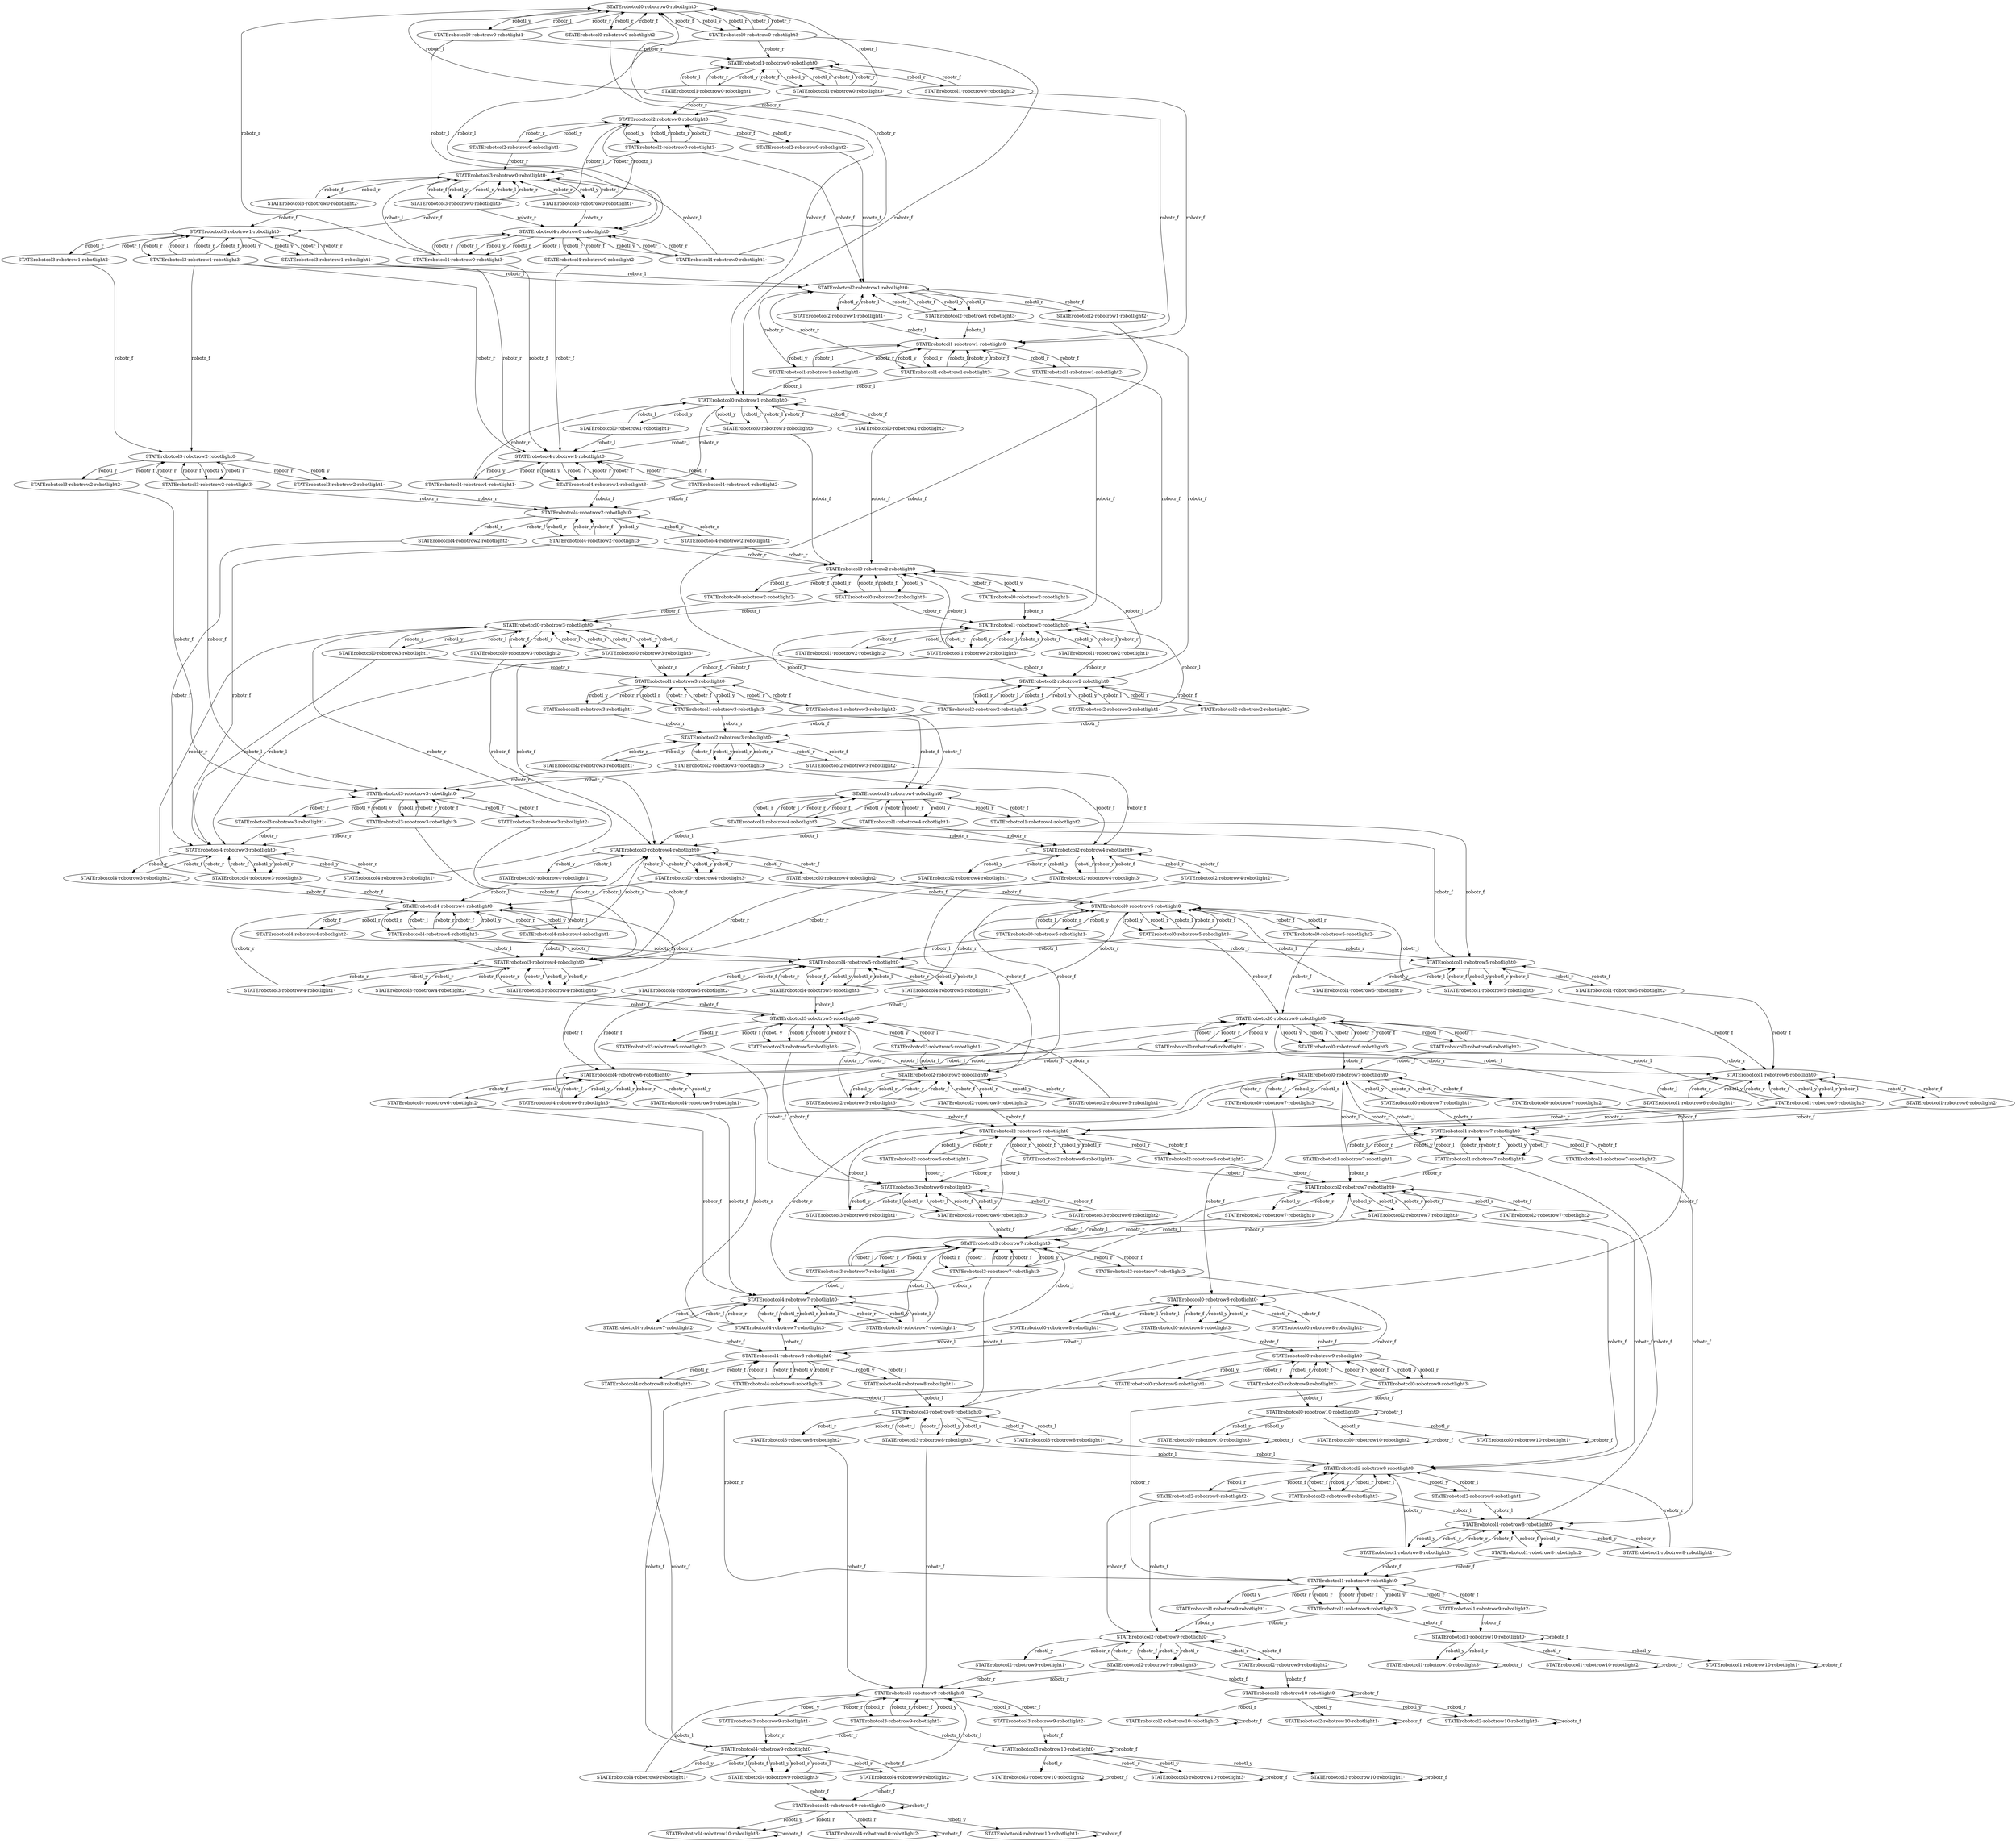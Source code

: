 digraph model {

    STATErobotcol0·robotrow0·robotlight0· -> STATErobotcol0·robotrow0·robotlight2· [label = "robotl_r"];
    STATErobotcol0·robotrow0·robotlight0· -> STATErobotcol0·robotrow0·robotlight1· [label = "robotl_y"];
    STATErobotcol0·robotrow0·robotlight0· -> STATErobotcol0·robotrow0·robotlight3· [label = "robotl_y"];
    STATErobotcol0·robotrow0·robotlight0· -> STATErobotcol0·robotrow0·robotlight3· [label = "robotl_r"];
    STATErobotcol0·robotrow0·robotlight1· -> STATErobotcol4·robotrow0·robotlight0· [label = "robotr_l"];
    STATErobotcol0·robotrow0·robotlight1· -> STATErobotcol1·robotrow0·robotlight0· [label = "robotr_r"];
    STATErobotcol0·robotrow0·robotlight1· -> STATErobotcol0·robotrow0·robotlight0· [label = "robotr_l"];
    STATErobotcol0·robotrow0·robotlight1· -> STATErobotcol0·robotrow0·robotlight0· [label = "robotr_r"];
    STATErobotcol0·robotrow0·robotlight3· -> STATErobotcol4·robotrow0·robotlight0· [label = "robotr_l"];
    STATErobotcol0·robotrow0·robotlight3· -> STATErobotcol1·robotrow0·robotlight0· [label = "robotr_r"];
    STATErobotcol0·robotrow0·robotlight3· -> STATErobotcol0·robotrow1·robotlight0· [label = "robotr_f"];
    STATErobotcol0·robotrow0·robotlight3· -> STATErobotcol0·robotrow0·robotlight0· [label = "robotr_l"];
    STATErobotcol0·robotrow0·robotlight3· -> STATErobotcol0·robotrow0·robotlight0· [label = "robotr_r"];
    STATErobotcol0·robotrow0·robotlight3· -> STATErobotcol0·robotrow0·robotlight0· [label = "robotr_f"];
    STATErobotcol0·robotrow0·robotlight2· -> STATErobotcol0·robotrow1·robotlight0· [label = "robotr_f"];
    STATErobotcol0·robotrow0·robotlight2· -> STATErobotcol0·robotrow0·robotlight0· [label = "robotr_f"];
    STATErobotcol0·robotrow1·robotlight0· -> STATErobotcol0·robotrow1·robotlight1· [label = "robotl_y"];
    STATErobotcol0·robotrow1·robotlight0· -> STATErobotcol0·robotrow1·robotlight3· [label = "robotl_y"];
    STATErobotcol0·robotrow1·robotlight0· -> STATErobotcol0·robotrow1·robotlight3· [label = "robotl_r"];
    STATErobotcol0·robotrow1·robotlight0· -> STATErobotcol0·robotrow1·robotlight2· [label = "robotl_r"];
    STATErobotcol0·robotrow1·robotlight1· -> STATErobotcol4·robotrow1·robotlight0· [label = "robotr_l"];
    STATErobotcol0·robotrow1·robotlight1· -> STATErobotcol0·robotrow1·robotlight0· [label = "robotr_l"];
    STATErobotcol0·robotrow1·robotlight3· -> STATErobotcol4·robotrow1·robotlight0· [label = "robotr_l"];
    STATErobotcol0·robotrow1·robotlight3· -> STATErobotcol0·robotrow2·robotlight0· [label = "robotr_f"];
    STATErobotcol0·robotrow1·robotlight3· -> STATErobotcol0·robotrow1·robotlight0· [label = "robotr_l"];
    STATErobotcol0·robotrow1·robotlight3· -> STATErobotcol0·robotrow1·robotlight0· [label = "robotr_f"];
    STATErobotcol0·robotrow1·robotlight2· -> STATErobotcol0·robotrow2·robotlight0· [label = "robotr_f"];
    STATErobotcol0·robotrow1·robotlight2· -> STATErobotcol0·robotrow1·robotlight0· [label = "robotr_f"];
    STATErobotcol0·robotrow2·robotlight0· -> STATErobotcol0·robotrow2·robotlight3· [label = "robotl_y"];
    STATErobotcol0·robotrow2·robotlight0· -> STATErobotcol0·robotrow2·robotlight3· [label = "robotl_r"];
    STATErobotcol0·robotrow2·robotlight0· -> STATErobotcol0·robotrow2·robotlight2· [label = "robotl_r"];
    STATErobotcol0·robotrow2·robotlight0· -> STATErobotcol0·robotrow2·robotlight1· [label = "robotl_y"];
    STATErobotcol0·robotrow2·robotlight1· -> STATErobotcol0·robotrow2·robotlight0· [label = "robotr_r"];
    STATErobotcol0·robotrow2·robotlight1· -> STATErobotcol1·robotrow2·robotlight0· [label = "robotr_r"];
    STATErobotcol0·robotrow2·robotlight3· -> STATErobotcol0·robotrow2·robotlight0· [label = "robotr_r"];
    STATErobotcol0·robotrow2·robotlight3· -> STATErobotcol0·robotrow2·robotlight0· [label = "robotr_f"];
    STATErobotcol0·robotrow2·robotlight3· -> STATErobotcol1·robotrow2·robotlight0· [label = "robotr_r"];
    STATErobotcol0·robotrow2·robotlight3· -> STATErobotcol0·robotrow3·robotlight0· [label = "robotr_f"];
    STATErobotcol0·robotrow2·robotlight2· -> STATErobotcol0·robotrow2·robotlight0· [label = "robotr_f"];
    STATErobotcol0·robotrow2·robotlight2· -> STATErobotcol0·robotrow3·robotlight0· [label = "robotr_f"];
    STATErobotcol0·robotrow3·robotlight0· -> STATErobotcol0·robotrow3·robotlight3· [label = "robotl_y"];
    STATErobotcol0·robotrow3·robotlight0· -> STATErobotcol0·robotrow3·robotlight3· [label = "robotl_r"];
    STATErobotcol0·robotrow3·robotlight0· -> STATErobotcol0·robotrow3·robotlight2· [label = "robotl_r"];
    STATErobotcol0·robotrow3·robotlight0· -> STATErobotcol0·robotrow3·robotlight1· [label = "robotl_y"];
    STATErobotcol0·robotrow3·robotlight1· -> STATErobotcol4·robotrow3·robotlight0· [label = "robotr_l"];
    STATErobotcol0·robotrow3·robotlight1· -> STATErobotcol1·robotrow3·robotlight0· [label = "robotr_r"];
    STATErobotcol0·robotrow3·robotlight1· -> STATErobotcol0·robotrow3·robotlight0· [label = "robotr_l"];
    STATErobotcol0·robotrow3·robotlight1· -> STATErobotcol0·robotrow3·robotlight0· [label = "robotr_r"];
    STATErobotcol0·robotrow3·robotlight3· -> STATErobotcol4·robotrow3·robotlight0· [label = "robotr_l"];
    STATErobotcol0·robotrow3·robotlight3· -> STATErobotcol1·robotrow3·robotlight0· [label = "robotr_r"];
    STATErobotcol0·robotrow3·robotlight3· -> STATErobotcol0·robotrow4·robotlight0· [label = "robotr_f"];
    STATErobotcol0·robotrow3·robotlight3· -> STATErobotcol0·robotrow3·robotlight0· [label = "robotr_l"];
    STATErobotcol0·robotrow3·robotlight3· -> STATErobotcol0·robotrow3·robotlight0· [label = "robotr_r"];
    STATErobotcol0·robotrow3·robotlight3· -> STATErobotcol0·robotrow3·robotlight0· [label = "robotr_f"];
    STATErobotcol0·robotrow3·robotlight2· -> STATErobotcol0·robotrow4·robotlight0· [label = "robotr_f"];
    STATErobotcol0·robotrow3·robotlight2· -> STATErobotcol0·robotrow3·robotlight0· [label = "robotr_f"];
    STATErobotcol0·robotrow4·robotlight0· -> STATErobotcol0·robotrow4·robotlight3· [label = "robotl_y"];
    STATErobotcol0·robotrow4·robotlight0· -> STATErobotcol0·robotrow4·robotlight3· [label = "robotl_r"];
    STATErobotcol0·robotrow4·robotlight0· -> STATErobotcol0·robotrow4·robotlight2· [label = "robotl_r"];
    STATErobotcol0·robotrow4·robotlight0· -> STATErobotcol0·robotrow4·robotlight1· [label = "robotl_y"];
    STATErobotcol0·robotrow4·robotlight1· -> STATErobotcol4·robotrow4·robotlight0· [label = "robotr_l"];
    STATErobotcol0·robotrow4·robotlight1· -> STATErobotcol0·robotrow4·robotlight0· [label = "robotr_l"];
    STATErobotcol0·robotrow4·robotlight3· -> STATErobotcol4·robotrow4·robotlight0· [label = "robotr_l"];
    STATErobotcol0·robotrow4·robotlight3· -> STATErobotcol0·robotrow5·robotlight0· [label = "robotr_f"];
    STATErobotcol0·robotrow4·robotlight3· -> STATErobotcol0·robotrow4·robotlight0· [label = "robotr_l"];
    STATErobotcol0·robotrow4·robotlight3· -> STATErobotcol0·robotrow4·robotlight0· [label = "robotr_f"];
    STATErobotcol0·robotrow4·robotlight2· -> STATErobotcol0·robotrow5·robotlight0· [label = "robotr_f"];
    STATErobotcol0·robotrow4·robotlight2· -> STATErobotcol0·robotrow4·robotlight0· [label = "robotr_f"];
    STATErobotcol0·robotrow5·robotlight0· -> STATErobotcol0·robotrow5·robotlight3· [label = "robotl_y"];
    STATErobotcol0·robotrow5·robotlight0· -> STATErobotcol0·robotrow5·robotlight3· [label = "robotl_r"];
    STATErobotcol0·robotrow5·robotlight0· -> STATErobotcol0·robotrow5·robotlight2· [label = "robotl_r"];
    STATErobotcol0·robotrow5·robotlight0· -> STATErobotcol0·robotrow5·robotlight1· [label = "robotl_y"];
    STATErobotcol0·robotrow5·robotlight1· -> STATErobotcol4·robotrow5·robotlight0· [label = "robotr_l"];
    STATErobotcol0·robotrow5·robotlight1· -> STATErobotcol1·robotrow5·robotlight0· [label = "robotr_r"];
    STATErobotcol0·robotrow5·robotlight1· -> STATErobotcol0·robotrow5·robotlight0· [label = "robotr_l"];
    STATErobotcol0·robotrow5·robotlight1· -> STATErobotcol0·robotrow5·robotlight0· [label = "robotr_r"];
    STATErobotcol0·robotrow5·robotlight3· -> STATErobotcol4·robotrow5·robotlight0· [label = "robotr_l"];
    STATErobotcol0·robotrow5·robotlight3· -> STATErobotcol1·robotrow5·robotlight0· [label = "robotr_r"];
    STATErobotcol0·robotrow5·robotlight3· -> STATErobotcol0·robotrow6·robotlight0· [label = "robotr_f"];
    STATErobotcol0·robotrow5·robotlight3· -> STATErobotcol0·robotrow5·robotlight0· [label = "robotr_l"];
    STATErobotcol0·robotrow5·robotlight3· -> STATErobotcol0·robotrow5·robotlight0· [label = "robotr_r"];
    STATErobotcol0·robotrow5·robotlight3· -> STATErobotcol0·robotrow5·robotlight0· [label = "robotr_f"];
    STATErobotcol0·robotrow5·robotlight2· -> STATErobotcol0·robotrow6·robotlight0· [label = "robotr_f"];
    STATErobotcol0·robotrow5·robotlight2· -> STATErobotcol0·robotrow5·robotlight0· [label = "robotr_f"];
    STATErobotcol0·robotrow6·robotlight0· -> STATErobotcol0·robotrow6·robotlight3· [label = "robotl_y"];
    STATErobotcol0·robotrow6·robotlight0· -> STATErobotcol0·robotrow6·robotlight3· [label = "robotl_r"];
    STATErobotcol0·robotrow6·robotlight0· -> STATErobotcol0·robotrow6·robotlight2· [label = "robotl_r"];
    STATErobotcol0·robotrow6·robotlight0· -> STATErobotcol0·robotrow6·robotlight1· [label = "robotl_y"];
    STATErobotcol0·robotrow6·robotlight1· -> STATErobotcol1·robotrow6·robotlight0· [label = "robotr_r"];
    STATErobotcol0·robotrow6·robotlight1· -> STATErobotcol4·robotrow6·robotlight0· [label = "robotr_l"];
    STATErobotcol0·robotrow6·robotlight1· -> STATErobotcol0·robotrow6·robotlight0· [label = "robotr_l"];
    STATErobotcol0·robotrow6·robotlight1· -> STATErobotcol0·robotrow6·robotlight0· [label = "robotr_r"];
    STATErobotcol0·robotrow6·robotlight3· -> STATErobotcol1·robotrow6·robotlight0· [label = "robotr_r"];
    STATErobotcol0·robotrow6·robotlight3· -> STATErobotcol0·robotrow7·robotlight0· [label = "robotr_f"];
    STATErobotcol0·robotrow6·robotlight3· -> STATErobotcol4·robotrow6·robotlight0· [label = "robotr_l"];
    STATErobotcol0·robotrow6·robotlight3· -> STATErobotcol0·robotrow6·robotlight0· [label = "robotr_l"];
    STATErobotcol0·robotrow6·robotlight3· -> STATErobotcol0·robotrow6·robotlight0· [label = "robotr_r"];
    STATErobotcol0·robotrow6·robotlight3· -> STATErobotcol0·robotrow6·robotlight0· [label = "robotr_f"];
    STATErobotcol0·robotrow6·robotlight2· -> STATErobotcol0·robotrow7·robotlight0· [label = "robotr_f"];
    STATErobotcol0·robotrow6·robotlight2· -> STATErobotcol0·robotrow6·robotlight0· [label = "robotr_f"];
    STATErobotcol0·robotrow7·robotlight0· -> STATErobotcol0·robotrow7·robotlight3· [label = "robotl_y"];
    STATErobotcol0·robotrow7·robotlight0· -> STATErobotcol0·robotrow7·robotlight3· [label = "robotl_r"];
    STATErobotcol0·robotrow7·robotlight0· -> STATErobotcol0·robotrow7·robotlight2· [label = "robotl_r"];
    STATErobotcol0·robotrow7·robotlight0· -> STATErobotcol0·robotrow7·robotlight1· [label = "robotl_y"];
    STATErobotcol0·robotrow7·robotlight1· -> STATErobotcol1·robotrow7·robotlight0· [label = "robotr_r"];
    STATErobotcol0·robotrow7·robotlight1· -> STATErobotcol0·robotrow7·robotlight0· [label = "robotr_r"];
    STATErobotcol0·robotrow7·robotlight3· -> STATErobotcol1·robotrow7·robotlight0· [label = "robotr_r"];
    STATErobotcol0·robotrow7·robotlight3· -> STATErobotcol0·robotrow8·robotlight0· [label = "robotr_f"];
    STATErobotcol0·robotrow7·robotlight3· -> STATErobotcol0·robotrow7·robotlight0· [label = "robotr_r"];
    STATErobotcol0·robotrow7·robotlight3· -> STATErobotcol0·robotrow7·robotlight0· [label = "robotr_f"];
    STATErobotcol0·robotrow7·robotlight2· -> STATErobotcol0·robotrow8·robotlight0· [label = "robotr_f"];
    STATErobotcol0·robotrow7·robotlight2· -> STATErobotcol0·robotrow7·robotlight0· [label = "robotr_f"];
    STATErobotcol0·robotrow8·robotlight0· -> STATErobotcol0·robotrow8·robotlight2· [label = "robotl_r"];
    STATErobotcol0·robotrow8·robotlight0· -> STATErobotcol0·robotrow8·robotlight1· [label = "robotl_y"];
    STATErobotcol0·robotrow8·robotlight0· -> STATErobotcol0·robotrow8·robotlight3· [label = "robotl_y"];
    STATErobotcol0·robotrow8·robotlight0· -> STATErobotcol0·robotrow8·robotlight3· [label = "robotl_r"];
    STATErobotcol0·robotrow8·robotlight1· -> STATErobotcol0·robotrow8·robotlight0· [label = "robotr_l"];
    STATErobotcol0·robotrow8·robotlight1· -> STATErobotcol4·robotrow8·robotlight0· [label = "robotr_l"];
    STATErobotcol0·robotrow8·robotlight3· -> STATErobotcol0·robotrow9·robotlight0· [label = "robotr_f"];
    STATErobotcol0·robotrow8·robotlight3· -> STATErobotcol0·robotrow8·robotlight0· [label = "robotr_l"];
    STATErobotcol0·robotrow8·robotlight3· -> STATErobotcol0·robotrow8·robotlight0· [label = "robotr_f"];
    STATErobotcol0·robotrow8·robotlight3· -> STATErobotcol4·robotrow8·robotlight0· [label = "robotr_l"];
    STATErobotcol0·robotrow8·robotlight2· -> STATErobotcol0·robotrow9·robotlight0· [label = "robotr_f"];
    STATErobotcol0·robotrow8·robotlight2· -> STATErobotcol0·robotrow8·robotlight0· [label = "robotr_f"];
    STATErobotcol0·robotrow9·robotlight0· -> STATErobotcol0·robotrow9·robotlight1· [label = "robotl_y"];
    STATErobotcol0·robotrow9·robotlight0· -> STATErobotcol0·robotrow9·robotlight3· [label = "robotl_y"];
    STATErobotcol0·robotrow9·robotlight0· -> STATErobotcol0·robotrow9·robotlight3· [label = "robotl_r"];
    STATErobotcol0·robotrow9·robotlight0· -> STATErobotcol0·robotrow9·robotlight2· [label = "robotl_r"];
    STATErobotcol0·robotrow9·robotlight1· -> STATErobotcol1·robotrow9·robotlight0· [label = "robotr_r"];
    STATErobotcol0·robotrow9·robotlight1· -> STATErobotcol0·robotrow9·robotlight0· [label = "robotr_r"];
    STATErobotcol0·robotrow9·robotlight3· -> STATErobotcol1·robotrow9·robotlight0· [label = "robotr_r"];
    STATErobotcol0·robotrow9·robotlight3· -> STATErobotcol0·robotrow10·robotlight0· [label = "robotr_f"];
    STATErobotcol0·robotrow9·robotlight3· -> STATErobotcol0·robotrow9·robotlight0· [label = "robotr_r"];
    STATErobotcol0·robotrow9·robotlight3· -> STATErobotcol0·robotrow9·robotlight0· [label = "robotr_f"];
    STATErobotcol0·robotrow9·robotlight2· -> STATErobotcol0·robotrow10·robotlight0· [label = "robotr_f"];
    STATErobotcol0·robotrow9·robotlight2· -> STATErobotcol0·robotrow9·robotlight0· [label = "robotr_f"];
    STATErobotcol0·robotrow10·robotlight0· -> STATErobotcol0·robotrow10·robotlight0· [label = "robotr_f"];
    STATErobotcol0·robotrow10·robotlight0· -> STATErobotcol0·robotrow10·robotlight3· [label = "robotl_y"];
    STATErobotcol0·robotrow10·robotlight0· -> STATErobotcol0·robotrow10·robotlight3· [label = "robotl_r"];
    STATErobotcol0·robotrow10·robotlight0· -> STATErobotcol0·robotrow10·robotlight2· [label = "robotl_r"];
    STATErobotcol0·robotrow10·robotlight0· -> STATErobotcol0·robotrow10·robotlight1· [label = "robotl_y"];
    STATErobotcol0·robotrow10·robotlight1· -> STATErobotcol0·robotrow10·robotlight1· [label = "robotr_f"];
    STATErobotcol0·robotrow10·robotlight3· -> STATErobotcol0·robotrow10·robotlight3· [label = "robotr_f"];
    STATErobotcol0·robotrow10·robotlight2· -> STATErobotcol0·robotrow10·robotlight2· [label = "robotr_f"];
    STATErobotcol1·robotrow9·robotlight0· -> STATErobotcol1·robotrow9·robotlight3· [label = "robotl_y"];
    STATErobotcol1·robotrow9·robotlight0· -> STATErobotcol1·robotrow9·robotlight3· [label = "robotl_r"];
    STATErobotcol1·robotrow9·robotlight0· -> STATErobotcol1·robotrow9·robotlight2· [label = "robotl_r"];
    STATErobotcol1·robotrow9·robotlight0· -> STATErobotcol1·robotrow9·robotlight1· [label = "robotl_y"];
    STATErobotcol1·robotrow9·robotlight1· -> STATErobotcol1·robotrow9·robotlight0· [label = "robotr_r"];
    STATErobotcol1·robotrow9·robotlight1· -> STATErobotcol2·robotrow9·robotlight0· [label = "robotr_r"];
    STATErobotcol1·robotrow9·robotlight3· -> STATErobotcol1·robotrow9·robotlight0· [label = "robotr_r"];
    STATErobotcol1·robotrow9·robotlight3· -> STATErobotcol1·robotrow9·robotlight0· [label = "robotr_f"];
    STATErobotcol1·robotrow9·robotlight3· -> STATErobotcol2·robotrow9·robotlight0· [label = "robotr_r"];
    STATErobotcol1·robotrow9·robotlight3· -> STATErobotcol1·robotrow10·robotlight0· [label = "robotr_f"];
    STATErobotcol1·robotrow9·robotlight2· -> STATErobotcol1·robotrow9·robotlight0· [label = "robotr_f"];
    STATErobotcol1·robotrow9·robotlight2· -> STATErobotcol1·robotrow10·robotlight0· [label = "robotr_f"];
    STATErobotcol1·robotrow10·robotlight0· -> STATErobotcol1·robotrow10·robotlight3· [label = "robotl_y"];
    STATErobotcol1·robotrow10·robotlight0· -> STATErobotcol1·robotrow10·robotlight3· [label = "robotl_r"];
    STATErobotcol1·robotrow10·robotlight0· -> STATErobotcol1·robotrow10·robotlight2· [label = "robotl_r"];
    STATErobotcol1·robotrow10·robotlight0· -> STATErobotcol1·robotrow10·robotlight1· [label = "robotl_y"];
    STATErobotcol1·robotrow10·robotlight0· -> STATErobotcol1·robotrow10·robotlight0· [label = "robotr_f"];
    STATErobotcol1·robotrow10·robotlight1· -> STATErobotcol1·robotrow10·robotlight1· [label = "robotr_f"];
    STATErobotcol1·robotrow10·robotlight3· -> STATErobotcol1·robotrow10·robotlight3· [label = "robotr_f"];
    STATErobotcol1·robotrow10·robotlight2· -> STATErobotcol1·robotrow10·robotlight2· [label = "robotr_f"];
    STATErobotcol2·robotrow9·robotlight0· -> STATErobotcol2·robotrow9·robotlight3· [label = "robotl_y"];
    STATErobotcol2·robotrow9·robotlight0· -> STATErobotcol2·robotrow9·robotlight3· [label = "robotl_r"];
    STATErobotcol2·robotrow9·robotlight0· -> STATErobotcol2·robotrow9·robotlight2· [label = "robotl_r"];
    STATErobotcol2·robotrow9·robotlight0· -> STATErobotcol2·robotrow9·robotlight1· [label = "robotl_y"];
    STATErobotcol2·robotrow9·robotlight1· -> STATErobotcol3·robotrow9·robotlight0· [label = "robotr_r"];
    STATErobotcol2·robotrow9·robotlight1· -> STATErobotcol2·robotrow9·robotlight0· [label = "robotr_r"];
    STATErobotcol2·robotrow9·robotlight3· -> STATErobotcol3·robotrow9·robotlight0· [label = "robotr_r"];
    STATErobotcol2·robotrow9·robotlight3· -> STATErobotcol2·robotrow10·robotlight0· [label = "robotr_f"];
    STATErobotcol2·robotrow9·robotlight3· -> STATErobotcol2·robotrow9·robotlight0· [label = "robotr_r"];
    STATErobotcol2·robotrow9·robotlight3· -> STATErobotcol2·robotrow9·robotlight0· [label = "robotr_f"];
    STATErobotcol2·robotrow9·robotlight2· -> STATErobotcol2·robotrow10·robotlight0· [label = "robotr_f"];
    STATErobotcol2·robotrow9·robotlight2· -> STATErobotcol2·robotrow9·robotlight0· [label = "robotr_f"];
    STATErobotcol2·robotrow10·robotlight0· -> STATErobotcol2·robotrow10·robotlight2· [label = "robotl_r"];
    STATErobotcol2·robotrow10·robotlight0· -> STATErobotcol2·robotrow10·robotlight1· [label = "robotl_y"];
    STATErobotcol2·robotrow10·robotlight0· -> STATErobotcol2·robotrow10·robotlight0· [label = "robotr_f"];
    STATErobotcol2·robotrow10·robotlight0· -> STATErobotcol2·robotrow10·robotlight3· [label = "robotl_y"];
    STATErobotcol2·robotrow10·robotlight0· -> STATErobotcol2·robotrow10·robotlight3· [label = "robotl_r"];
    STATErobotcol2·robotrow10·robotlight1· -> STATErobotcol2·robotrow10·robotlight1· [label = "robotr_f"];
    STATErobotcol2·robotrow10·robotlight3· -> STATErobotcol2·robotrow10·robotlight3· [label = "robotr_f"];
    STATErobotcol2·robotrow10·robotlight2· -> STATErobotcol2·robotrow10·robotlight2· [label = "robotr_f"];
    STATErobotcol3·robotrow9·robotlight0· -> STATErobotcol3·robotrow9·robotlight2· [label = "robotl_r"];
    STATErobotcol3·robotrow9·robotlight0· -> STATErobotcol3·robotrow9·robotlight1· [label = "robotl_y"];
    STATErobotcol3·robotrow9·robotlight0· -> STATErobotcol3·robotrow9·robotlight3· [label = "robotl_y"];
    STATErobotcol3·robotrow9·robotlight0· -> STATErobotcol3·robotrow9·robotlight3· [label = "robotl_r"];
    STATErobotcol3·robotrow9·robotlight1· -> STATErobotcol3·robotrow9·robotlight0· [label = "robotr_r"];
    STATErobotcol3·robotrow9·robotlight1· -> STATErobotcol4·robotrow9·robotlight0· [label = "robotr_r"];
    STATErobotcol3·robotrow9·robotlight3· -> STATErobotcol3·robotrow10·robotlight0· [label = "robotr_f"];
    STATErobotcol3·robotrow9·robotlight3· -> STATErobotcol3·robotrow9·robotlight0· [label = "robotr_r"];
    STATErobotcol3·robotrow9·robotlight3· -> STATErobotcol3·robotrow9·robotlight0· [label = "robotr_f"];
    STATErobotcol3·robotrow9·robotlight3· -> STATErobotcol4·robotrow9·robotlight0· [label = "robotr_r"];
    STATErobotcol3·robotrow9·robotlight2· -> STATErobotcol3·robotrow10·robotlight0· [label = "robotr_f"];
    STATErobotcol3·robotrow9·robotlight2· -> STATErobotcol3·robotrow9·robotlight0· [label = "robotr_f"];
    STATErobotcol3·robotrow10·robotlight0· -> STATErobotcol3·robotrow10·robotlight1· [label = "robotl_y"];
    STATErobotcol3·robotrow10·robotlight0· -> STATErobotcol3·robotrow10·robotlight0· [label = "robotr_f"];
    STATErobotcol3·robotrow10·robotlight0· -> STATErobotcol3·robotrow10·robotlight3· [label = "robotl_y"];
    STATErobotcol3·robotrow10·robotlight0· -> STATErobotcol3·robotrow10·robotlight3· [label = "robotl_r"];
    STATErobotcol3·robotrow10·robotlight0· -> STATErobotcol3·robotrow10·robotlight2· [label = "robotl_r"];
    STATErobotcol3·robotrow10·robotlight1· -> STATErobotcol3·robotrow10·robotlight1· [label = "robotr_f"];
    STATErobotcol3·robotrow10·robotlight3· -> STATErobotcol3·robotrow10·robotlight3· [label = "robotr_f"];
    STATErobotcol3·robotrow10·robotlight2· -> STATErobotcol3·robotrow10·robotlight2· [label = "robotr_f"];
    STATErobotcol4·robotrow9·robotlight0· -> STATErobotcol4·robotrow9·robotlight3· [label = "robotl_y"];
    STATErobotcol4·robotrow9·robotlight0· -> STATErobotcol4·robotrow9·robotlight3· [label = "robotl_r"];
    STATErobotcol4·robotrow9·robotlight0· -> STATErobotcol4·robotrow9·robotlight2· [label = "robotl_r"];
    STATErobotcol4·robotrow9·robotlight0· -> STATErobotcol4·robotrow9·robotlight1· [label = "robotl_y"];
    STATErobotcol4·robotrow9·robotlight1· -> STATErobotcol3·robotrow9·robotlight0· [label = "robotr_l"];
    STATErobotcol4·robotrow9·robotlight1· -> STATErobotcol4·robotrow9·robotlight0· [label = "robotr_l"];
    STATErobotcol4·robotrow9·robotlight3· -> STATErobotcol3·robotrow9·robotlight0· [label = "robotr_l"];
    STATErobotcol4·robotrow9·robotlight3· -> STATErobotcol4·robotrow10·robotlight0· [label = "robotr_f"];
    STATErobotcol4·robotrow9·robotlight3· -> STATErobotcol4·robotrow9·robotlight0· [label = "robotr_l"];
    STATErobotcol4·robotrow9·robotlight3· -> STATErobotcol4·robotrow9·robotlight0· [label = "robotr_f"];
    STATErobotcol4·robotrow9·robotlight2· -> STATErobotcol4·robotrow10·robotlight0· [label = "robotr_f"];
    STATErobotcol4·robotrow9·robotlight2· -> STATErobotcol4·robotrow9·robotlight0· [label = "robotr_f"];
    STATErobotcol4·robotrow10·robotlight0· -> STATErobotcol4·robotrow10·robotlight3· [label = "robotl_y"];
    STATErobotcol4·robotrow10·robotlight0· -> STATErobotcol4·robotrow10·robotlight3· [label = "robotl_r"];
    STATErobotcol4·robotrow10·robotlight0· -> STATErobotcol4·robotrow10·robotlight2· [label = "robotl_r"];
    STATErobotcol4·robotrow10·robotlight0· -> STATErobotcol4·robotrow10·robotlight1· [label = "robotl_y"];
    STATErobotcol4·robotrow10·robotlight0· -> STATErobotcol4·robotrow10·robotlight0· [label = "robotr_f"];
    STATErobotcol4·robotrow10·robotlight1· -> STATErobotcol4·robotrow10·robotlight1· [label = "robotr_f"];
    STATErobotcol4·robotrow10·robotlight3· -> STATErobotcol4·robotrow10·robotlight3· [label = "robotr_f"];
    STATErobotcol4·robotrow10·robotlight2· -> STATErobotcol4·robotrow10·robotlight2· [label = "robotr_f"];
    STATErobotcol4·robotrow8·robotlight0· -> STATErobotcol4·robotrow8·robotlight3· [label = "robotl_y"];
    STATErobotcol4·robotrow8·robotlight0· -> STATErobotcol4·robotrow8·robotlight3· [label = "robotl_r"];
    STATErobotcol4·robotrow8·robotlight0· -> STATErobotcol4·robotrow8·robotlight2· [label = "robotl_r"];
    STATErobotcol4·robotrow8·robotlight0· -> STATErobotcol4·robotrow8·robotlight1· [label = "robotl_y"];
    STATErobotcol4·robotrow8·robotlight1· -> STATErobotcol3·robotrow8·robotlight0· [label = "robotr_l"];
    STATErobotcol4·robotrow8·robotlight1· -> STATErobotcol4·robotrow8·robotlight0· [label = "robotr_l"];
    STATErobotcol4·robotrow8·robotlight3· -> STATErobotcol3·robotrow8·robotlight0· [label = "robotr_l"];
    STATErobotcol4·robotrow8·robotlight3· -> STATErobotcol4·robotrow9·robotlight0· [label = "robotr_f"];
    STATErobotcol4·robotrow8·robotlight3· -> STATErobotcol4·robotrow8·robotlight0· [label = "robotr_l"];
    STATErobotcol4·robotrow8·robotlight3· -> STATErobotcol4·robotrow8·robotlight0· [label = "robotr_f"];
    STATErobotcol4·robotrow8·robotlight2· -> STATErobotcol4·robotrow9·robotlight0· [label = "robotr_f"];
    STATErobotcol4·robotrow8·robotlight2· -> STATErobotcol4·robotrow8·robotlight0· [label = "robotr_f"];
    STATErobotcol3·robotrow8·robotlight0· -> STATErobotcol3·robotrow8·robotlight3· [label = "robotl_y"];
    STATErobotcol3·robotrow8·robotlight0· -> STATErobotcol3·robotrow8·robotlight3· [label = "robotl_r"];
    STATErobotcol3·robotrow8·robotlight0· -> STATErobotcol3·robotrow8·robotlight2· [label = "robotl_r"];
    STATErobotcol3·robotrow8·robotlight0· -> STATErobotcol3·robotrow8·robotlight1· [label = "robotl_y"];
    STATErobotcol3·robotrow8·robotlight1· -> STATErobotcol3·robotrow8·robotlight0· [label = "robotr_l"];
    STATErobotcol3·robotrow8·robotlight1· -> STATErobotcol2·robotrow8·robotlight0· [label = "robotr_l"];
    STATErobotcol3·robotrow8·robotlight3· -> STATErobotcol3·robotrow9·robotlight0· [label = "robotr_f"];
    STATErobotcol3·robotrow8·robotlight3· -> STATErobotcol3·robotrow8·robotlight0· [label = "robotr_l"];
    STATErobotcol3·robotrow8·robotlight3· -> STATErobotcol3·robotrow8·robotlight0· [label = "robotr_f"];
    STATErobotcol3·robotrow8·robotlight3· -> STATErobotcol2·robotrow8·robotlight0· [label = "robotr_l"];
    STATErobotcol3·robotrow8·robotlight2· -> STATErobotcol3·robotrow9·robotlight0· [label = "robotr_f"];
    STATErobotcol3·robotrow8·robotlight2· -> STATErobotcol3·robotrow8·robotlight0· [label = "robotr_f"];
    STATErobotcol2·robotrow8·robotlight0· -> STATErobotcol2·robotrow8·robotlight3· [label = "robotl_y"];
    STATErobotcol2·robotrow8·robotlight0· -> STATErobotcol2·robotrow8·robotlight3· [label = "robotl_r"];
    STATErobotcol2·robotrow8·robotlight0· -> STATErobotcol2·robotrow8·robotlight2· [label = "robotl_r"];
    STATErobotcol2·robotrow8·robotlight0· -> STATErobotcol2·robotrow8·robotlight1· [label = "robotl_y"];
    STATErobotcol2·robotrow8·robotlight1· -> STATErobotcol1·robotrow8·robotlight0· [label = "robotr_l"];
    STATErobotcol2·robotrow8·robotlight1· -> STATErobotcol2·robotrow8·robotlight0· [label = "robotr_l"];
    STATErobotcol2·robotrow8·robotlight3· -> STATErobotcol1·robotrow8·robotlight0· [label = "robotr_l"];
    STATErobotcol2·robotrow8·robotlight3· -> STATErobotcol2·robotrow9·robotlight0· [label = "robotr_f"];
    STATErobotcol2·robotrow8·robotlight3· -> STATErobotcol2·robotrow8·robotlight0· [label = "robotr_l"];
    STATErobotcol2·robotrow8·robotlight3· -> STATErobotcol2·robotrow8·robotlight0· [label = "robotr_f"];
    STATErobotcol2·robotrow8·robotlight2· -> STATErobotcol2·robotrow9·robotlight0· [label = "robotr_f"];
    STATErobotcol2·robotrow8·robotlight2· -> STATErobotcol2·robotrow8·robotlight0· [label = "robotr_f"];
    STATErobotcol1·robotrow8·robotlight0· -> STATErobotcol1·robotrow8·robotlight1· [label = "robotl_y"];
    STATErobotcol1·robotrow8·robotlight0· -> STATErobotcol1·robotrow8·robotlight3· [label = "robotl_y"];
    STATErobotcol1·robotrow8·robotlight0· -> STATErobotcol1·robotrow8·robotlight3· [label = "robotl_r"];
    STATErobotcol1·robotrow8·robotlight0· -> STATErobotcol1·robotrow8·robotlight2· [label = "robotl_r"];
    STATErobotcol1·robotrow8·robotlight1· -> STATErobotcol1·robotrow8·robotlight0· [label = "robotr_r"];
    STATErobotcol1·robotrow8·robotlight1· -> STATErobotcol2·robotrow8·robotlight0· [label = "robotr_r"];
    STATErobotcol1·robotrow8·robotlight3· -> STATErobotcol1·robotrow9·robotlight0· [label = "robotr_f"];
    STATErobotcol1·robotrow8·robotlight3· -> STATErobotcol1·robotrow8·robotlight0· [label = "robotr_r"];
    STATErobotcol1·robotrow8·robotlight3· -> STATErobotcol1·robotrow8·robotlight0· [label = "robotr_f"];
    STATErobotcol1·robotrow8·robotlight3· -> STATErobotcol2·robotrow8·robotlight0· [label = "robotr_r"];
    STATErobotcol1·robotrow8·robotlight2· -> STATErobotcol1·robotrow9·robotlight0· [label = "robotr_f"];
    STATErobotcol1·robotrow8·robotlight2· -> STATErobotcol1·robotrow8·robotlight0· [label = "robotr_f"];
    STATErobotcol1·robotrow7·robotlight0· -> STATErobotcol1·robotrow7·robotlight2· [label = "robotl_r"];
    STATErobotcol1·robotrow7·robotlight0· -> STATErobotcol1·robotrow7·robotlight1· [label = "robotl_y"];
    STATErobotcol1·robotrow7·robotlight0· -> STATErobotcol1·robotrow7·robotlight3· [label = "robotl_y"];
    STATErobotcol1·robotrow7·robotlight0· -> STATErobotcol1·robotrow7·robotlight3· [label = "robotl_r"];
    STATErobotcol1·robotrow7·robotlight1· -> STATErobotcol1·robotrow7·robotlight0· [label = "robotr_l"];
    STATErobotcol1·robotrow7·robotlight1· -> STATErobotcol1·robotrow7·robotlight0· [label = "robotr_r"];
    STATErobotcol1·robotrow7·robotlight1· -> STATErobotcol0·robotrow7·robotlight0· [label = "robotr_l"];
    STATErobotcol1·robotrow7·robotlight1· -> STATErobotcol2·robotrow7·robotlight0· [label = "robotr_r"];
    STATErobotcol1·robotrow7·robotlight3· -> STATErobotcol1·robotrow8·robotlight0· [label = "robotr_f"];
    STATErobotcol1·robotrow7·robotlight3· -> STATErobotcol1·robotrow7·robotlight0· [label = "robotr_l"];
    STATErobotcol1·robotrow7·robotlight3· -> STATErobotcol1·robotrow7·robotlight0· [label = "robotr_r"];
    STATErobotcol1·robotrow7·robotlight3· -> STATErobotcol1·robotrow7·robotlight0· [label = "robotr_f"];
    STATErobotcol1·robotrow7·robotlight3· -> STATErobotcol0·robotrow7·robotlight0· [label = "robotr_l"];
    STATErobotcol1·robotrow7·robotlight3· -> STATErobotcol2·robotrow7·robotlight0· [label = "robotr_r"];
    STATErobotcol1·robotrow7·robotlight2· -> STATErobotcol1·robotrow8·robotlight0· [label = "robotr_f"];
    STATErobotcol1·robotrow7·robotlight2· -> STATErobotcol1·robotrow7·robotlight0· [label = "robotr_f"];
    STATErobotcol2·robotrow7·robotlight0· -> STATErobotcol2·robotrow7·robotlight3· [label = "robotl_y"];
    STATErobotcol2·robotrow7·robotlight0· -> STATErobotcol2·robotrow7·robotlight3· [label = "robotl_r"];
    STATErobotcol2·robotrow7·robotlight0· -> STATErobotcol2·robotrow7·robotlight2· [label = "robotl_r"];
    STATErobotcol2·robotrow7·robotlight0· -> STATErobotcol2·robotrow7·robotlight1· [label = "robotl_y"];
    STATErobotcol2·robotrow7·robotlight1· -> STATErobotcol3·robotrow7·robotlight0· [label = "robotr_r"];
    STATErobotcol2·robotrow7·robotlight1· -> STATErobotcol2·robotrow7·robotlight0· [label = "robotr_r"];
    STATErobotcol2·robotrow7·robotlight3· -> STATErobotcol3·robotrow7·robotlight0· [label = "robotr_r"];
    STATErobotcol2·robotrow7·robotlight3· -> STATErobotcol2·robotrow8·robotlight0· [label = "robotr_f"];
    STATErobotcol2·robotrow7·robotlight3· -> STATErobotcol2·robotrow7·robotlight0· [label = "robotr_r"];
    STATErobotcol2·robotrow7·robotlight3· -> STATErobotcol2·robotrow7·robotlight0· [label = "robotr_f"];
    STATErobotcol2·robotrow7·robotlight2· -> STATErobotcol2·robotrow8·robotlight0· [label = "robotr_f"];
    STATErobotcol2·robotrow7·robotlight2· -> STATErobotcol2·robotrow7·robotlight0· [label = "robotr_f"];
    STATErobotcol3·robotrow7·robotlight0· -> STATErobotcol3·robotrow7·robotlight3· [label = "robotl_y"];
    STATErobotcol3·robotrow7·robotlight0· -> STATErobotcol3·robotrow7·robotlight3· [label = "robotl_r"];
    STATErobotcol3·robotrow7·robotlight0· -> STATErobotcol3·robotrow7·robotlight2· [label = "robotl_r"];
    STATErobotcol3·robotrow7·robotlight0· -> STATErobotcol3·robotrow7·robotlight1· [label = "robotl_y"];
    STATErobotcol3·robotrow7·robotlight1· -> STATErobotcol3·robotrow7·robotlight0· [label = "robotr_l"];
    STATErobotcol3·robotrow7·robotlight1· -> STATErobotcol3·robotrow7·robotlight0· [label = "robotr_r"];
    STATErobotcol3·robotrow7·robotlight1· -> STATErobotcol2·robotrow7·robotlight0· [label = "robotr_l"];
    STATErobotcol3·robotrow7·robotlight1· -> STATErobotcol4·robotrow7·robotlight0· [label = "robotr_r"];
    STATErobotcol3·robotrow7·robotlight3· -> STATErobotcol3·robotrow8·robotlight0· [label = "robotr_f"];
    STATErobotcol3·robotrow7·robotlight3· -> STATErobotcol3·robotrow7·robotlight0· [label = "robotr_l"];
    STATErobotcol3·robotrow7·robotlight3· -> STATErobotcol3·robotrow7·robotlight0· [label = "robotr_r"];
    STATErobotcol3·robotrow7·robotlight3· -> STATErobotcol3·robotrow7·robotlight0· [label = "robotr_f"];
    STATErobotcol3·robotrow7·robotlight3· -> STATErobotcol2·robotrow7·robotlight0· [label = "robotr_l"];
    STATErobotcol3·robotrow7·robotlight3· -> STATErobotcol4·robotrow7·robotlight0· [label = "robotr_r"];
    STATErobotcol3·robotrow7·robotlight2· -> STATErobotcol3·robotrow8·robotlight0· [label = "robotr_f"];
    STATErobotcol3·robotrow7·robotlight2· -> STATErobotcol3·robotrow7·robotlight0· [label = "robotr_f"];
    STATErobotcol4·robotrow7·robotlight0· -> STATErobotcol4·robotrow7·robotlight3· [label = "robotl_y"];
    STATErobotcol4·robotrow7·robotlight0· -> STATErobotcol4·robotrow7·robotlight3· [label = "robotl_r"];
    STATErobotcol4·robotrow7·robotlight0· -> STATErobotcol4·robotrow7·robotlight2· [label = "robotl_r"];
    STATErobotcol4·robotrow7·robotlight0· -> STATErobotcol4·robotrow7·robotlight1· [label = "robotl_y"];
    STATErobotcol4·robotrow7·robotlight1· -> STATErobotcol0·robotrow7·robotlight0· [label = "robotr_r"];
    STATErobotcol4·robotrow7·robotlight1· -> STATErobotcol3·robotrow7·robotlight0· [label = "robotr_l"];
    STATErobotcol4·robotrow7·robotlight1· -> STATErobotcol4·robotrow7·robotlight0· [label = "robotr_l"];
    STATErobotcol4·robotrow7·robotlight1· -> STATErobotcol4·robotrow7·robotlight0· [label = "robotr_r"];
    STATErobotcol4·robotrow7·robotlight3· -> STATErobotcol0·robotrow7·robotlight0· [label = "robotr_r"];
    STATErobotcol4·robotrow7·robotlight3· -> STATErobotcol3·robotrow7·robotlight0· [label = "robotr_l"];
    STATErobotcol4·robotrow7·robotlight3· -> STATErobotcol4·robotrow8·robotlight0· [label = "robotr_f"];
    STATErobotcol4·robotrow7·robotlight3· -> STATErobotcol4·robotrow7·robotlight0· [label = "robotr_l"];
    STATErobotcol4·robotrow7·robotlight3· -> STATErobotcol4·robotrow7·robotlight0· [label = "robotr_r"];
    STATErobotcol4·robotrow7·robotlight3· -> STATErobotcol4·robotrow7·robotlight0· [label = "robotr_f"];
    STATErobotcol4·robotrow7·robotlight2· -> STATErobotcol4·robotrow8·robotlight0· [label = "robotr_f"];
    STATErobotcol4·robotrow7·robotlight2· -> STATErobotcol4·robotrow7·robotlight0· [label = "robotr_f"];
    STATErobotcol4·robotrow6·robotlight0· -> STATErobotcol4·robotrow6·robotlight3· [label = "robotl_y"];
    STATErobotcol4·robotrow6·robotlight0· -> STATErobotcol4·robotrow6·robotlight3· [label = "robotl_r"];
    STATErobotcol4·robotrow6·robotlight0· -> STATErobotcol4·robotrow6·robotlight2· [label = "robotl_r"];
    STATErobotcol4·robotrow6·robotlight0· -> STATErobotcol4·robotrow6·robotlight1· [label = "robotl_y"];
    STATErobotcol1·robotrow6·robotlight0· -> STATErobotcol1·robotrow6·robotlight3· [label = "robotl_y"];
    STATErobotcol1·robotrow6·robotlight0· -> STATErobotcol1·robotrow6·robotlight3· [label = "robotl_r"];
    STATErobotcol1·robotrow6·robotlight0· -> STATErobotcol1·robotrow6·robotlight2· [label = "robotl_r"];
    STATErobotcol1·robotrow6·robotlight0· -> STATErobotcol1·robotrow6·robotlight1· [label = "robotl_y"];
    STATErobotcol1·robotrow6·robotlight1· -> STATErobotcol1·robotrow6·robotlight0· [label = "robotr_l"];
    STATErobotcol1·robotrow6·robotlight1· -> STATErobotcol1·robotrow6·robotlight0· [label = "robotr_r"];
    STATErobotcol1·robotrow6·robotlight1· -> STATErobotcol0·robotrow6·robotlight0· [label = "robotr_l"];
    STATErobotcol1·robotrow6·robotlight1· -> STATErobotcol2·robotrow6·robotlight0· [label = "robotr_r"];
    STATErobotcol1·robotrow6·robotlight3· -> STATErobotcol1·robotrow7·robotlight0· [label = "robotr_f"];
    STATErobotcol1·robotrow6·robotlight3· -> STATErobotcol1·robotrow6·robotlight0· [label = "robotr_l"];
    STATErobotcol1·robotrow6·robotlight3· -> STATErobotcol1·robotrow6·robotlight0· [label = "robotr_r"];
    STATErobotcol1·robotrow6·robotlight3· -> STATErobotcol1·robotrow6·robotlight0· [label = "robotr_f"];
    STATErobotcol1·robotrow6·robotlight3· -> STATErobotcol0·robotrow6·robotlight0· [label = "robotr_l"];
    STATErobotcol1·robotrow6·robotlight3· -> STATErobotcol2·robotrow6·robotlight0· [label = "robotr_r"];
    STATErobotcol1·robotrow6·robotlight2· -> STATErobotcol1·robotrow7·robotlight0· [label = "robotr_f"];
    STATErobotcol1·robotrow6·robotlight2· -> STATErobotcol1·robotrow6·robotlight0· [label = "robotr_f"];
    STATErobotcol2·robotrow6·robotlight0· -> STATErobotcol2·robotrow6·robotlight3· [label = "robotl_y"];
    STATErobotcol2·robotrow6·robotlight0· -> STATErobotcol2·robotrow6·robotlight3· [label = "robotl_r"];
    STATErobotcol2·robotrow6·robotlight0· -> STATErobotcol2·robotrow6·robotlight2· [label = "robotl_r"];
    STATErobotcol2·robotrow6·robotlight0· -> STATErobotcol2·robotrow6·robotlight1· [label = "robotl_y"];
    STATErobotcol2·robotrow6·robotlight1· -> STATErobotcol3·robotrow6·robotlight0· [label = "robotr_r"];
    STATErobotcol2·robotrow6·robotlight1· -> STATErobotcol2·robotrow6·robotlight0· [label = "robotr_r"];
    STATErobotcol2·robotrow6·robotlight3· -> STATErobotcol3·robotrow6·robotlight0· [label = "robotr_r"];
    STATErobotcol2·robotrow6·robotlight3· -> STATErobotcol2·robotrow7·robotlight0· [label = "robotr_f"];
    STATErobotcol2·robotrow6·robotlight3· -> STATErobotcol2·robotrow6·robotlight0· [label = "robotr_r"];
    STATErobotcol2·robotrow6·robotlight3· -> STATErobotcol2·robotrow6·robotlight0· [label = "robotr_f"];
    STATErobotcol2·robotrow6·robotlight2· -> STATErobotcol2·robotrow7·robotlight0· [label = "robotr_f"];
    STATErobotcol2·robotrow6·robotlight2· -> STATErobotcol2·robotrow6·robotlight0· [label = "robotr_f"];
    STATErobotcol3·robotrow6·robotlight0· -> STATErobotcol3·robotrow6·robotlight3· [label = "robotl_y"];
    STATErobotcol3·robotrow6·robotlight0· -> STATErobotcol3·robotrow6·robotlight3· [label = "robotl_r"];
    STATErobotcol3·robotrow6·robotlight0· -> STATErobotcol3·robotrow6·robotlight2· [label = "robotl_r"];
    STATErobotcol3·robotrow6·robotlight0· -> STATErobotcol3·robotrow6·robotlight1· [label = "robotl_y"];
    STATErobotcol3·robotrow6·robotlight1· -> STATErobotcol3·robotrow6·robotlight0· [label = "robotr_l"];
    STATErobotcol3·robotrow6·robotlight1· -> STATErobotcol2·robotrow6·robotlight0· [label = "robotr_l"];
    STATErobotcol3·robotrow6·robotlight3· -> STATErobotcol3·robotrow7·robotlight0· [label = "robotr_f"];
    STATErobotcol3·robotrow6·robotlight3· -> STATErobotcol3·robotrow6·robotlight0· [label = "robotr_l"];
    STATErobotcol3·robotrow6·robotlight3· -> STATErobotcol3·robotrow6·robotlight0· [label = "robotr_f"];
    STATErobotcol3·robotrow6·robotlight3· -> STATErobotcol2·robotrow6·robotlight0· [label = "robotr_l"];
    STATErobotcol3·robotrow6·robotlight2· -> STATErobotcol3·robotrow7·robotlight0· [label = "robotr_f"];
    STATErobotcol3·robotrow6·robotlight2· -> STATErobotcol3·robotrow6·robotlight0· [label = "robotr_f"];
    STATErobotcol4·robotrow6·robotlight1· -> STATErobotcol4·robotrow6·robotlight0· [label = "robotr_r"];
    STATErobotcol4·robotrow6·robotlight1· -> STATErobotcol0·robotrow6·robotlight0· [label = "robotr_r"];
    STATErobotcol4·robotrow6·robotlight3· -> STATErobotcol4·robotrow6·robotlight0· [label = "robotr_r"];
    STATErobotcol4·robotrow6·robotlight3· -> STATErobotcol4·robotrow6·robotlight0· [label = "robotr_f"];
    STATErobotcol4·robotrow6·robotlight3· -> STATErobotcol0·robotrow6·robotlight0· [label = "robotr_r"];
    STATErobotcol4·robotrow6·robotlight3· -> STATErobotcol4·robotrow7·robotlight0· [label = "robotr_f"];
    STATErobotcol4·robotrow6·robotlight2· -> STATErobotcol4·robotrow6·robotlight0· [label = "robotr_f"];
    STATErobotcol4·robotrow6·robotlight2· -> STATErobotcol4·robotrow7·robotlight0· [label = "robotr_f"];
    STATErobotcol4·robotrow5·robotlight0· -> STATErobotcol4·robotrow5·robotlight1· [label = "robotl_y"];
    STATErobotcol4·robotrow5·robotlight0· -> STATErobotcol4·robotrow5·robotlight3· [label = "robotl_y"];
    STATErobotcol4·robotrow5·robotlight0· -> STATErobotcol4·robotrow5·robotlight3· [label = "robotl_r"];
    STATErobotcol4·robotrow5·robotlight0· -> STATErobotcol4·robotrow5·robotlight2· [label = "robotl_r"];
    STATErobotcol1·robotrow5·robotlight0· -> STATErobotcol1·robotrow5·robotlight3· [label = "robotl_y"];
    STATErobotcol1·robotrow5·robotlight0· -> STATErobotcol1·robotrow5·robotlight3· [label = "robotl_r"];
    STATErobotcol1·robotrow5·robotlight0· -> STATErobotcol1·robotrow5·robotlight2· [label = "robotl_r"];
    STATErobotcol1·robotrow5·robotlight0· -> STATErobotcol1·robotrow5·robotlight1· [label = "robotl_y"];
    STATErobotcol1·robotrow5·robotlight1· -> STATErobotcol1·robotrow5·robotlight0· [label = "robotr_l"];
    STATErobotcol1·robotrow5·robotlight1· -> STATErobotcol0·robotrow5·robotlight0· [label = "robotr_l"];
    STATErobotcol1·robotrow5·robotlight3· -> STATErobotcol1·robotrow6·robotlight0· [label = "robotr_f"];
    STATErobotcol1·robotrow5·robotlight3· -> STATErobotcol1·robotrow5·robotlight0· [label = "robotr_l"];
    STATErobotcol1·robotrow5·robotlight3· -> STATErobotcol1·robotrow5·robotlight0· [label = "robotr_f"];
    STATErobotcol1·robotrow5·robotlight3· -> STATErobotcol0·robotrow5·robotlight0· [label = "robotr_l"];
    STATErobotcol1·robotrow5·robotlight2· -> STATErobotcol1·robotrow6·robotlight0· [label = "robotr_f"];
    STATErobotcol1·robotrow5·robotlight2· -> STATErobotcol1·robotrow5·robotlight0· [label = "robotr_f"];
    STATErobotcol4·robotrow5·robotlight1· -> STATErobotcol4·robotrow5·robotlight0· [label = "robotr_l"];
    STATErobotcol4·robotrow5·robotlight1· -> STATErobotcol4·robotrow5·robotlight0· [label = "robotr_r"];
    STATErobotcol4·robotrow5·robotlight1· -> STATErobotcol0·robotrow5·robotlight0· [label = "robotr_r"];
    STATErobotcol4·robotrow5·robotlight1· -> STATErobotcol3·robotrow5·robotlight0· [label = "robotr_l"];
    STATErobotcol4·robotrow5·robotlight3· -> STATErobotcol4·robotrow6·robotlight0· [label = "robotr_f"];
    STATErobotcol4·robotrow5·robotlight3· -> STATErobotcol4·robotrow5·robotlight0· [label = "robotr_l"];
    STATErobotcol4·robotrow5·robotlight3· -> STATErobotcol4·robotrow5·robotlight0· [label = "robotr_r"];
    STATErobotcol4·robotrow5·robotlight3· -> STATErobotcol4·robotrow5·robotlight0· [label = "robotr_f"];
    STATErobotcol4·robotrow5·robotlight3· -> STATErobotcol0·robotrow5·robotlight0· [label = "robotr_r"];
    STATErobotcol4·robotrow5·robotlight3· -> STATErobotcol3·robotrow5·robotlight0· [label = "robotr_l"];
    STATErobotcol4·robotrow5·robotlight2· -> STATErobotcol4·robotrow6·robotlight0· [label = "robotr_f"];
    STATErobotcol4·robotrow5·robotlight2· -> STATErobotcol4·robotrow5·robotlight0· [label = "robotr_f"];
    STATErobotcol3·robotrow5·robotlight0· -> STATErobotcol3·robotrow5·robotlight3· [label = "robotl_y"];
    STATErobotcol3·robotrow5·robotlight0· -> STATErobotcol3·robotrow5·robotlight3· [label = "robotl_r"];
    STATErobotcol3·robotrow5·robotlight0· -> STATErobotcol3·robotrow5·robotlight2· [label = "robotl_r"];
    STATErobotcol3·robotrow5·robotlight0· -> STATErobotcol3·robotrow5·robotlight1· [label = "robotl_y"];
    STATErobotcol3·robotrow5·robotlight1· -> STATErobotcol3·robotrow5·robotlight0· [label = "robotr_l"];
    STATErobotcol3·robotrow5·robotlight1· -> STATErobotcol2·robotrow5·robotlight0· [label = "robotr_l"];
    STATErobotcol3·robotrow5·robotlight3· -> STATErobotcol3·robotrow6·robotlight0· [label = "robotr_f"];
    STATErobotcol3·robotrow5·robotlight3· -> STATErobotcol3·robotrow5·robotlight0· [label = "robotr_l"];
    STATErobotcol3·robotrow5·robotlight3· -> STATErobotcol3·robotrow5·robotlight0· [label = "robotr_f"];
    STATErobotcol3·robotrow5·robotlight3· -> STATErobotcol2·robotrow5·robotlight0· [label = "robotr_l"];
    STATErobotcol3·robotrow5·robotlight2· -> STATErobotcol3·robotrow6·robotlight0· [label = "robotr_f"];
    STATErobotcol3·robotrow5·robotlight2· -> STATErobotcol3·robotrow5·robotlight0· [label = "robotr_f"];
    STATErobotcol2·robotrow5·robotlight0· -> STATErobotcol2·robotrow5·robotlight3· [label = "robotl_y"];
    STATErobotcol2·robotrow5·robotlight0· -> STATErobotcol2·robotrow5·robotlight3· [label = "robotl_r"];
    STATErobotcol2·robotrow5·robotlight0· -> STATErobotcol2·robotrow5·robotlight2· [label = "robotl_r"];
    STATErobotcol2·robotrow5·robotlight0· -> STATErobotcol2·robotrow5·robotlight1· [label = "robotl_y"];
    STATErobotcol2·robotrow5·robotlight1· -> STATErobotcol3·robotrow5·robotlight0· [label = "robotr_r"];
    STATErobotcol2·robotrow5·robotlight1· -> STATErobotcol2·robotrow5·robotlight0· [label = "robotr_r"];
    STATErobotcol2·robotrow5·robotlight3· -> STATErobotcol3·robotrow5·robotlight0· [label = "robotr_r"];
    STATErobotcol2·robotrow5·robotlight3· -> STATErobotcol2·robotrow6·robotlight0· [label = "robotr_f"];
    STATErobotcol2·robotrow5·robotlight3· -> STATErobotcol2·robotrow5·robotlight0· [label = "robotr_r"];
    STATErobotcol2·robotrow5·robotlight3· -> STATErobotcol2·robotrow5·robotlight0· [label = "robotr_f"];
    STATErobotcol2·robotrow5·robotlight2· -> STATErobotcol2·robotrow6·robotlight0· [label = "robotr_f"];
    STATErobotcol2·robotrow5·robotlight2· -> STATErobotcol2·robotrow5·robotlight0· [label = "robotr_f"];
    STATErobotcol4·robotrow4·robotlight0· -> STATErobotcol4·robotrow4·robotlight2· [label = "robotl_r"];
    STATErobotcol4·robotrow4·robotlight0· -> STATErobotcol4·robotrow4·robotlight1· [label = "robotl_y"];
    STATErobotcol4·robotrow4·robotlight0· -> STATErobotcol4·robotrow4·robotlight3· [label = "robotl_y"];
    STATErobotcol4·robotrow4·robotlight0· -> STATErobotcol4·robotrow4·robotlight3· [label = "robotl_r"];
    STATErobotcol4·robotrow4·robotlight1· -> STATErobotcol4·robotrow4·robotlight0· [label = "robotr_l"];
    STATErobotcol4·robotrow4·robotlight1· -> STATErobotcol4·robotrow4·robotlight0· [label = "robotr_r"];
    STATErobotcol4·robotrow4·robotlight1· -> STATErobotcol0·robotrow4·robotlight0· [label = "robotr_r"];
    STATErobotcol4·robotrow4·robotlight1· -> STATErobotcol3·robotrow4·robotlight0· [label = "robotr_l"];
    STATErobotcol4·robotrow4·robotlight3· -> STATErobotcol4·robotrow5·robotlight0· [label = "robotr_f"];
    STATErobotcol4·robotrow4·robotlight3· -> STATErobotcol4·robotrow4·robotlight0· [label = "robotr_l"];
    STATErobotcol4·robotrow4·robotlight3· -> STATErobotcol4·robotrow4·robotlight0· [label = "robotr_r"];
    STATErobotcol4·robotrow4·robotlight3· -> STATErobotcol4·robotrow4·robotlight0· [label = "robotr_f"];
    STATErobotcol4·robotrow4·robotlight3· -> STATErobotcol0·robotrow4·robotlight0· [label = "robotr_r"];
    STATErobotcol4·robotrow4·robotlight3· -> STATErobotcol3·robotrow4·robotlight0· [label = "robotr_l"];
    STATErobotcol4·robotrow4·robotlight2· -> STATErobotcol4·robotrow5·robotlight0· [label = "robotr_f"];
    STATErobotcol4·robotrow4·robotlight2· -> STATErobotcol4·robotrow4·robotlight0· [label = "robotr_f"];
    STATErobotcol3·robotrow4·robotlight0· -> STATErobotcol3·robotrow4·robotlight3· [label = "robotl_y"];
    STATErobotcol3·robotrow4·robotlight0· -> STATErobotcol3·robotrow4·robotlight3· [label = "robotl_r"];
    STATErobotcol3·robotrow4·robotlight0· -> STATErobotcol3·robotrow4·robotlight2· [label = "robotl_r"];
    STATErobotcol3·robotrow4·robotlight0· -> STATErobotcol3·robotrow4·robotlight1· [label = "robotl_y"];
    STATErobotcol3·robotrow4·robotlight1· -> STATErobotcol4·robotrow4·robotlight0· [label = "robotr_r"];
    STATErobotcol3·robotrow4·robotlight1· -> STATErobotcol3·robotrow4·robotlight0· [label = "robotr_r"];
    STATErobotcol3·robotrow4·robotlight3· -> STATErobotcol4·robotrow4·robotlight0· [label = "robotr_r"];
    STATErobotcol3·robotrow4·robotlight3· -> STATErobotcol3·robotrow5·robotlight0· [label = "robotr_f"];
    STATErobotcol3·robotrow4·robotlight3· -> STATErobotcol3·robotrow4·robotlight0· [label = "robotr_r"];
    STATErobotcol3·robotrow4·robotlight3· -> STATErobotcol3·robotrow4·robotlight0· [label = "robotr_f"];
    STATErobotcol3·robotrow4·robotlight2· -> STATErobotcol3·robotrow5·robotlight0· [label = "robotr_f"];
    STATErobotcol3·robotrow4·robotlight2· -> STATErobotcol3·robotrow4·robotlight0· [label = "robotr_f"];
    STATErobotcol4·robotrow3·robotlight0· -> STATErobotcol4·robotrow3·robotlight3· [label = "robotl_y"];
    STATErobotcol4·robotrow3·robotlight0· -> STATErobotcol4·robotrow3·robotlight3· [label = "robotl_r"];
    STATErobotcol4·robotrow3·robotlight0· -> STATErobotcol4·robotrow3·robotlight2· [label = "robotl_r"];
    STATErobotcol4·robotrow3·robotlight0· -> STATErobotcol4·robotrow3·robotlight1· [label = "robotl_y"];
    STATErobotcol1·robotrow3·robotlight0· -> STATErobotcol1·robotrow3·robotlight3· [label = "robotl_y"];
    STATErobotcol1·robotrow3·robotlight0· -> STATErobotcol1·robotrow3·robotlight3· [label = "robotl_r"];
    STATErobotcol1·robotrow3·robotlight0· -> STATErobotcol1·robotrow3·robotlight2· [label = "robotl_r"];
    STATErobotcol1·robotrow3·robotlight0· -> STATErobotcol1·robotrow3·robotlight1· [label = "robotl_y"];
    STATErobotcol1·robotrow3·robotlight1· -> STATErobotcol2·robotrow3·robotlight0· [label = "robotr_r"];
    STATErobotcol1·robotrow3·robotlight1· -> STATErobotcol1·robotrow3·robotlight0· [label = "robotr_r"];
    STATErobotcol1·robotrow3·robotlight3· -> STATErobotcol2·robotrow3·robotlight0· [label = "robotr_r"];
    STATErobotcol1·robotrow3·robotlight3· -> STATErobotcol1·robotrow4·robotlight0· [label = "robotr_f"];
    STATErobotcol1·robotrow3·robotlight3· -> STATErobotcol1·robotrow3·robotlight0· [label = "robotr_r"];
    STATErobotcol1·robotrow3·robotlight3· -> STATErobotcol1·robotrow3·robotlight0· [label = "robotr_f"];
    STATErobotcol1·robotrow3·robotlight2· -> STATErobotcol1·robotrow4·robotlight0· [label = "robotr_f"];
    STATErobotcol1·robotrow3·robotlight2· -> STATErobotcol1·robotrow3·robotlight0· [label = "robotr_f"];
    STATErobotcol1·robotrow4·robotlight0· -> STATErobotcol1·robotrow4·robotlight3· [label = "robotl_y"];
    STATErobotcol1·robotrow4·robotlight0· -> STATErobotcol1·robotrow4·robotlight3· [label = "robotl_r"];
    STATErobotcol1·robotrow4·robotlight0· -> STATErobotcol1·robotrow4·robotlight2· [label = "robotl_r"];
    STATErobotcol1·robotrow4·robotlight0· -> STATErobotcol1·robotrow4·robotlight1· [label = "robotl_y"];
    STATErobotcol1·robotrow4·robotlight1· -> STATErobotcol2·robotrow4·robotlight0· [label = "robotr_r"];
    STATErobotcol1·robotrow4·robotlight1· -> STATErobotcol1·robotrow4·robotlight0· [label = "robotr_l"];
    STATErobotcol1·robotrow4·robotlight1· -> STATErobotcol1·robotrow4·robotlight0· [label = "robotr_r"];
    STATErobotcol1·robotrow4·robotlight1· -> STATErobotcol0·robotrow4·robotlight0· [label = "robotr_l"];
    STATErobotcol1·robotrow4·robotlight3· -> STATErobotcol2·robotrow4·robotlight0· [label = "robotr_r"];
    STATErobotcol1·robotrow4·robotlight3· -> STATErobotcol1·robotrow5·robotlight0· [label = "robotr_f"];
    STATErobotcol1·robotrow4·robotlight3· -> STATErobotcol1·robotrow4·robotlight0· [label = "robotr_l"];
    STATErobotcol1·robotrow4·robotlight3· -> STATErobotcol1·robotrow4·robotlight0· [label = "robotr_r"];
    STATErobotcol1·robotrow4·robotlight3· -> STATErobotcol1·robotrow4·robotlight0· [label = "robotr_f"];
    STATErobotcol1·robotrow4·robotlight3· -> STATErobotcol0·robotrow4·robotlight0· [label = "robotr_l"];
    STATErobotcol1·robotrow4·robotlight2· -> STATErobotcol1·robotrow5·robotlight0· [label = "robotr_f"];
    STATErobotcol1·robotrow4·robotlight2· -> STATErobotcol1·robotrow4·robotlight0· [label = "robotr_f"];
    STATErobotcol2·robotrow4·robotlight0· -> STATErobotcol2·robotrow4·robotlight3· [label = "robotl_y"];
    STATErobotcol2·robotrow4·robotlight0· -> STATErobotcol2·robotrow4·robotlight3· [label = "robotl_r"];
    STATErobotcol2·robotrow4·robotlight0· -> STATErobotcol2·robotrow4·robotlight2· [label = "robotl_r"];
    STATErobotcol2·robotrow4·robotlight0· -> STATErobotcol2·robotrow4·robotlight1· [label = "robotl_y"];
    STATErobotcol2·robotrow4·robotlight1· -> STATErobotcol2·robotrow4·robotlight0· [label = "robotr_r"];
    STATErobotcol2·robotrow4·robotlight1· -> STATErobotcol3·robotrow4·robotlight0· [label = "robotr_r"];
    STATErobotcol2·robotrow4·robotlight3· -> STATErobotcol2·robotrow4·robotlight0· [label = "robotr_r"];
    STATErobotcol2·robotrow4·robotlight3· -> STATErobotcol2·robotrow4·robotlight0· [label = "robotr_f"];
    STATErobotcol2·robotrow4·robotlight3· -> STATErobotcol3·robotrow4·robotlight0· [label = "robotr_r"];
    STATErobotcol2·robotrow4·robotlight3· -> STATErobotcol2·robotrow5·robotlight0· [label = "robotr_f"];
    STATErobotcol2·robotrow4·robotlight2· -> STATErobotcol2·robotrow4·robotlight0· [label = "robotr_f"];
    STATErobotcol2·robotrow4·robotlight2· -> STATErobotcol2·robotrow5·robotlight0· [label = "robotr_f"];
    STATErobotcol2·robotrow3·robotlight0· -> STATErobotcol2·robotrow3·robotlight1· [label = "robotl_y"];
    STATErobotcol2·robotrow3·robotlight0· -> STATErobotcol2·robotrow3·robotlight3· [label = "robotl_y"];
    STATErobotcol2·robotrow3·robotlight0· -> STATErobotcol2·robotrow3·robotlight3· [label = "robotl_r"];
    STATErobotcol2·robotrow3·robotlight0· -> STATErobotcol2·robotrow3·robotlight2· [label = "robotl_r"];
    STATErobotcol2·robotrow3·robotlight1· -> STATErobotcol3·robotrow3·robotlight0· [label = "robotr_r"];
    STATErobotcol2·robotrow3·robotlight1· -> STATErobotcol2·robotrow3·robotlight0· [label = "robotr_r"];
    STATErobotcol2·robotrow3·robotlight3· -> STATErobotcol3·robotrow3·robotlight0· [label = "robotr_r"];
    STATErobotcol2·robotrow3·robotlight3· -> STATErobotcol2·robotrow4·robotlight0· [label = "robotr_f"];
    STATErobotcol2·robotrow3·robotlight3· -> STATErobotcol2·robotrow3·robotlight0· [label = "robotr_r"];
    STATErobotcol2·robotrow3·robotlight3· -> STATErobotcol2·robotrow3·robotlight0· [label = "robotr_f"];
    STATErobotcol2·robotrow3·robotlight2· -> STATErobotcol2·robotrow4·robotlight0· [label = "robotr_f"];
    STATErobotcol2·robotrow3·robotlight2· -> STATErobotcol2·robotrow3·robotlight0· [label = "robotr_f"];
    STATErobotcol3·robotrow3·robotlight0· -> STATErobotcol3·robotrow3·robotlight3· [label = "robotl_y"];
    STATErobotcol3·robotrow3·robotlight0· -> STATErobotcol3·robotrow3·robotlight3· [label = "robotl_r"];
    STATErobotcol3·robotrow3·robotlight0· -> STATErobotcol3·robotrow3·robotlight2· [label = "robotl_r"];
    STATErobotcol3·robotrow3·robotlight0· -> STATErobotcol3·robotrow3·robotlight1· [label = "robotl_y"];
    STATErobotcol3·robotrow3·robotlight1· -> STATErobotcol3·robotrow3·robotlight0· [label = "robotr_r"];
    STATErobotcol3·robotrow3·robotlight1· -> STATErobotcol4·robotrow3·robotlight0· [label = "robotr_r"];
    STATErobotcol3·robotrow3·robotlight3· -> STATErobotcol3·robotrow3·robotlight0· [label = "robotr_r"];
    STATErobotcol3·robotrow3·robotlight3· -> STATErobotcol3·robotrow3·robotlight0· [label = "robotr_f"];
    STATErobotcol3·robotrow3·robotlight3· -> STATErobotcol4·robotrow3·robotlight0· [label = "robotr_r"];
    STATErobotcol3·robotrow3·robotlight3· -> STATErobotcol3·robotrow4·robotlight0· [label = "robotr_f"];
    STATErobotcol3·robotrow3·robotlight2· -> STATErobotcol3·robotrow3·robotlight0· [label = "robotr_f"];
    STATErobotcol3·robotrow3·robotlight2· -> STATErobotcol3·robotrow4·robotlight0· [label = "robotr_f"];
    STATErobotcol4·robotrow3·robotlight1· -> STATErobotcol4·robotrow3·robotlight0· [label = "robotr_r"];
    STATErobotcol4·robotrow3·robotlight1· -> STATErobotcol0·robotrow3·robotlight0· [label = "robotr_r"];
    STATErobotcol4·robotrow3·robotlight3· -> STATErobotcol4·robotrow4·robotlight0· [label = "robotr_f"];
    STATErobotcol4·robotrow3·robotlight3· -> STATErobotcol4·robotrow3·robotlight0· [label = "robotr_r"];
    STATErobotcol4·robotrow3·robotlight3· -> STATErobotcol4·robotrow3·robotlight0· [label = "robotr_f"];
    STATErobotcol4·robotrow3·robotlight3· -> STATErobotcol0·robotrow3·robotlight0· [label = "robotr_r"];
    STATErobotcol4·robotrow3·robotlight2· -> STATErobotcol4·robotrow4·robotlight0· [label = "robotr_f"];
    STATErobotcol4·robotrow3·robotlight2· -> STATErobotcol4·robotrow3·robotlight0· [label = "robotr_f"];
    STATErobotcol1·robotrow2·robotlight0· -> STATErobotcol1·robotrow2·robotlight3· [label = "robotl_y"];
    STATErobotcol1·robotrow2·robotlight0· -> STATErobotcol1·robotrow2·robotlight3· [label = "robotl_r"];
    STATErobotcol1·robotrow2·robotlight0· -> STATErobotcol1·robotrow2·robotlight2· [label = "robotl_r"];
    STATErobotcol1·robotrow2·robotlight0· -> STATErobotcol1·robotrow2·robotlight1· [label = "robotl_y"];
    STATErobotcol1·robotrow2·robotlight1· -> STATErobotcol0·robotrow2·robotlight0· [label = "robotr_l"];
    STATErobotcol1·robotrow2·robotlight1· -> STATErobotcol2·robotrow2·robotlight0· [label = "robotr_r"];
    STATErobotcol1·robotrow2·robotlight1· -> STATErobotcol1·robotrow2·robotlight0· [label = "robotr_l"];
    STATErobotcol1·robotrow2·robotlight1· -> STATErobotcol1·robotrow2·robotlight0· [label = "robotr_r"];
    STATErobotcol1·robotrow2·robotlight3· -> STATErobotcol0·robotrow2·robotlight0· [label = "robotr_l"];
    STATErobotcol1·robotrow2·robotlight3· -> STATErobotcol2·robotrow2·robotlight0· [label = "robotr_r"];
    STATErobotcol1·robotrow2·robotlight3· -> STATErobotcol1·robotrow3·robotlight0· [label = "robotr_f"];
    STATErobotcol1·robotrow2·robotlight3· -> STATErobotcol1·robotrow2·robotlight0· [label = "robotr_l"];
    STATErobotcol1·robotrow2·robotlight3· -> STATErobotcol1·robotrow2·robotlight0· [label = "robotr_r"];
    STATErobotcol1·robotrow2·robotlight3· -> STATErobotcol1·robotrow2·robotlight0· [label = "robotr_f"];
    STATErobotcol1·robotrow2·robotlight2· -> STATErobotcol1·robotrow3·robotlight0· [label = "robotr_f"];
    STATErobotcol1·robotrow2·robotlight2· -> STATErobotcol1·robotrow2·robotlight0· [label = "robotr_f"];
    STATErobotcol2·robotrow2·robotlight0· -> STATErobotcol2·robotrow2·robotlight2· [label = "robotl_r"];
    STATErobotcol2·robotrow2·robotlight0· -> STATErobotcol2·robotrow2·robotlight1· [label = "robotl_y"];
    STATErobotcol2·robotrow2·robotlight0· -> STATErobotcol2·robotrow2·robotlight3· [label = "robotl_y"];
    STATErobotcol2·robotrow2·robotlight0· -> STATErobotcol2·robotrow2·robotlight3· [label = "robotl_r"];
    STATErobotcol2·robotrow2·robotlight1· -> STATErobotcol2·robotrow2·robotlight0· [label = "robotr_l"];
    STATErobotcol2·robotrow2·robotlight1· -> STATErobotcol1·robotrow2·robotlight0· [label = "robotr_l"];
    STATErobotcol2·robotrow2·robotlight3· -> STATErobotcol2·robotrow3·robotlight0· [label = "robotr_f"];
    STATErobotcol2·robotrow2·robotlight3· -> STATErobotcol2·robotrow2·robotlight0· [label = "robotr_l"];
    STATErobotcol2·robotrow2·robotlight3· -> STATErobotcol2·robotrow2·robotlight0· [label = "robotr_f"];
    STATErobotcol2·robotrow2·robotlight3· -> STATErobotcol1·robotrow2·robotlight0· [label = "robotr_l"];
    STATErobotcol2·robotrow2·robotlight2· -> STATErobotcol2·robotrow3·robotlight0· [label = "robotr_f"];
    STATErobotcol2·robotrow2·robotlight2· -> STATErobotcol2·robotrow2·robotlight0· [label = "robotr_f"];
    STATErobotcol4·robotrow1·robotlight0· -> STATErobotcol4·robotrow1·robotlight1· [label = "robotl_y"];
    STATErobotcol4·robotrow1·robotlight0· -> STATErobotcol4·robotrow1·robotlight3· [label = "robotl_y"];
    STATErobotcol4·robotrow1·robotlight0· -> STATErobotcol4·robotrow1·robotlight3· [label = "robotl_r"];
    STATErobotcol4·robotrow1·robotlight0· -> STATErobotcol4·robotrow1·robotlight2· [label = "robotl_r"];
    STATErobotcol4·robotrow1·robotlight1· -> STATErobotcol4·robotrow1·robotlight0· [label = "robotr_r"];
    STATErobotcol4·robotrow1·robotlight1· -> STATErobotcol0·robotrow1·robotlight0· [label = "robotr_r"];
    STATErobotcol4·robotrow1·robotlight3· -> STATErobotcol4·robotrow2·robotlight0· [label = "robotr_f"];
    STATErobotcol4·robotrow1·robotlight3· -> STATErobotcol4·robotrow1·robotlight0· [label = "robotr_r"];
    STATErobotcol4·robotrow1·robotlight3· -> STATErobotcol4·robotrow1·robotlight0· [label = "robotr_f"];
    STATErobotcol4·robotrow1·robotlight3· -> STATErobotcol0·robotrow1·robotlight0· [label = "robotr_r"];
    STATErobotcol4·robotrow1·robotlight2· -> STATErobotcol4·robotrow2·robotlight0· [label = "robotr_f"];
    STATErobotcol4·robotrow1·robotlight2· -> STATErobotcol4·robotrow1·robotlight0· [label = "robotr_f"];
    STATErobotcol4·robotrow2·robotlight0· -> STATErobotcol4·robotrow2·robotlight3· [label = "robotl_y"];
    STATErobotcol4·robotrow2·robotlight0· -> STATErobotcol4·robotrow2·robotlight3· [label = "robotl_r"];
    STATErobotcol4·robotrow2·robotlight0· -> STATErobotcol4·robotrow2·robotlight2· [label = "robotl_r"];
    STATErobotcol4·robotrow2·robotlight0· -> STATErobotcol4·robotrow2·robotlight1· [label = "robotl_y"];
    STATErobotcol4·robotrow2·robotlight1· -> STATErobotcol4·robotrow2·robotlight0· [label = "robotr_r"];
    STATErobotcol4·robotrow2·robotlight1· -> STATErobotcol0·robotrow2·robotlight0· [label = "robotr_r"];
    STATErobotcol4·robotrow2·robotlight3· -> STATErobotcol4·robotrow2·robotlight0· [label = "robotr_r"];
    STATErobotcol4·robotrow2·robotlight3· -> STATErobotcol4·robotrow2·robotlight0· [label = "robotr_f"];
    STATErobotcol4·robotrow2·robotlight3· -> STATErobotcol0·robotrow2·robotlight0· [label = "robotr_r"];
    STATErobotcol4·robotrow2·robotlight3· -> STATErobotcol4·robotrow3·robotlight0· [label = "robotr_f"];
    STATErobotcol4·robotrow2·robotlight2· -> STATErobotcol4·robotrow2·robotlight0· [label = "robotr_f"];
    STATErobotcol4·robotrow2·robotlight2· -> STATErobotcol4·robotrow3·robotlight0· [label = "robotr_f"];
    STATErobotcol4·robotrow0·robotlight0· -> STATErobotcol4·robotrow0·robotlight2· [label = "robotl_r"];
    STATErobotcol4·robotrow0·robotlight0· -> STATErobotcol4·robotrow0·robotlight1· [label = "robotl_y"];
    STATErobotcol4·robotrow0·robotlight0· -> STATErobotcol4·robotrow0·robotlight3· [label = "robotl_y"];
    STATErobotcol4·robotrow0·robotlight0· -> STATErobotcol4·robotrow0·robotlight3· [label = "robotl_r"];
    STATErobotcol1·robotrow0·robotlight0· -> STATErobotcol1·robotrow0·robotlight1· [label = "robotl_y"];
    STATErobotcol1·robotrow0·robotlight0· -> STATErobotcol1·robotrow0·robotlight3· [label = "robotl_y"];
    STATErobotcol1·robotrow0·robotlight0· -> STATErobotcol1·robotrow0·robotlight3· [label = "robotl_r"];
    STATErobotcol1·robotrow0·robotlight0· -> STATErobotcol1·robotrow0·robotlight2· [label = "robotl_r"];
    STATErobotcol1·robotrow0·robotlight1· -> STATErobotcol2·robotrow0·robotlight0· [label = "robotr_r"];
    STATErobotcol1·robotrow0·robotlight1· -> STATErobotcol1·robotrow0·robotlight0· [label = "robotr_l"];
    STATErobotcol1·robotrow0·robotlight1· -> STATErobotcol1·robotrow0·robotlight0· [label = "robotr_r"];
    STATErobotcol1·robotrow0·robotlight1· -> STATErobotcol0·robotrow0·robotlight0· [label = "robotr_l"];
    STATErobotcol1·robotrow0·robotlight3· -> STATErobotcol2·robotrow0·robotlight0· [label = "robotr_r"];
    STATErobotcol1·robotrow0·robotlight3· -> STATErobotcol1·robotrow1·robotlight0· [label = "robotr_f"];
    STATErobotcol1·robotrow0·robotlight3· -> STATErobotcol1·robotrow0·robotlight0· [label = "robotr_l"];
    STATErobotcol1·robotrow0·robotlight3· -> STATErobotcol1·robotrow0·robotlight0· [label = "robotr_r"];
    STATErobotcol1·robotrow0·robotlight3· -> STATErobotcol1·robotrow0·robotlight0· [label = "robotr_f"];
    STATErobotcol1·robotrow0·robotlight3· -> STATErobotcol0·robotrow0·robotlight0· [label = "robotr_l"];
    STATErobotcol1·robotrow0·robotlight2· -> STATErobotcol1·robotrow1·robotlight0· [label = "robotr_f"];
    STATErobotcol1·robotrow0·robotlight2· -> STATErobotcol1·robotrow0·robotlight0· [label = "robotr_f"];
    STATErobotcol1·robotrow1·robotlight0· -> STATErobotcol1·robotrow1·robotlight3· [label = "robotl_y"];
    STATErobotcol1·robotrow1·robotlight0· -> STATErobotcol1·robotrow1·robotlight3· [label = "robotl_r"];
    STATErobotcol1·robotrow1·robotlight0· -> STATErobotcol1·robotrow1·robotlight2· [label = "robotl_r"];
    STATErobotcol1·robotrow1·robotlight0· -> STATErobotcol1·robotrow1·robotlight1· [label = "robotl_y"];
    STATErobotcol1·robotrow1·robotlight1· -> STATErobotcol1·robotrow1·robotlight0· [label = "robotr_l"];
    STATErobotcol1·robotrow1·robotlight1· -> STATErobotcol1·robotrow1·robotlight0· [label = "robotr_r"];
    STATErobotcol1·robotrow1·robotlight1· -> STATErobotcol0·robotrow1·robotlight0· [label = "robotr_l"];
    STATErobotcol1·robotrow1·robotlight1· -> STATErobotcol2·robotrow1·robotlight0· [label = "robotr_r"];
    STATErobotcol1·robotrow1·robotlight3· -> STATErobotcol1·robotrow1·robotlight0· [label = "robotr_l"];
    STATErobotcol1·robotrow1·robotlight3· -> STATErobotcol1·robotrow1·robotlight0· [label = "robotr_r"];
    STATErobotcol1·robotrow1·robotlight3· -> STATErobotcol1·robotrow1·robotlight0· [label = "robotr_f"];
    STATErobotcol1·robotrow1·robotlight3· -> STATErobotcol0·robotrow1·robotlight0· [label = "robotr_l"];
    STATErobotcol1·robotrow1·robotlight3· -> STATErobotcol2·robotrow1·robotlight0· [label = "robotr_r"];
    STATErobotcol1·robotrow1·robotlight3· -> STATErobotcol1·robotrow2·robotlight0· [label = "robotr_f"];
    STATErobotcol1·robotrow1·robotlight2· -> STATErobotcol1·robotrow1·robotlight0· [label = "robotr_f"];
    STATErobotcol1·robotrow1·robotlight2· -> STATErobotcol1·robotrow2·robotlight0· [label = "robotr_f"];
    STATErobotcol2·robotrow1·robotlight0· -> STATErobotcol2·robotrow1·robotlight3· [label = "robotl_y"];
    STATErobotcol2·robotrow1·robotlight0· -> STATErobotcol2·robotrow1·robotlight3· [label = "robotl_r"];
    STATErobotcol2·robotrow1·robotlight0· -> STATErobotcol2·robotrow1·robotlight2· [label = "robotl_r"];
    STATErobotcol2·robotrow1·robotlight0· -> STATErobotcol2·robotrow1·robotlight1· [label = "robotl_y"];
    STATErobotcol2·robotrow1·robotlight1· -> STATErobotcol1·robotrow1·robotlight0· [label = "robotr_l"];
    STATErobotcol2·robotrow1·robotlight1· -> STATErobotcol2·robotrow1·robotlight0· [label = "robotr_l"];
    STATErobotcol2·robotrow1·robotlight3· -> STATErobotcol1·robotrow1·robotlight0· [label = "robotr_l"];
    STATErobotcol2·robotrow1·robotlight3· -> STATErobotcol2·robotrow2·robotlight0· [label = "robotr_f"];
    STATErobotcol2·robotrow1·robotlight3· -> STATErobotcol2·robotrow1·robotlight0· [label = "robotr_l"];
    STATErobotcol2·robotrow1·robotlight3· -> STATErobotcol2·robotrow1·robotlight0· [label = "robotr_f"];
    STATErobotcol2·robotrow1·robotlight2· -> STATErobotcol2·robotrow2·robotlight0· [label = "robotr_f"];
    STATErobotcol2·robotrow1·robotlight2· -> STATErobotcol2·robotrow1·robotlight0· [label = "robotr_f"];
    STATErobotcol2·robotrow0·robotlight0· -> STATErobotcol2·robotrow0·robotlight3· [label = "robotl_y"];
    STATErobotcol2·robotrow0·robotlight0· -> STATErobotcol2·robotrow0·robotlight3· [label = "robotl_r"];
    STATErobotcol2·robotrow0·robotlight0· -> STATErobotcol2·robotrow0·robotlight2· [label = "robotl_r"];
    STATErobotcol2·robotrow0·robotlight0· -> STATErobotcol2·robotrow0·robotlight1· [label = "robotl_y"];
    STATErobotcol2·robotrow0·robotlight1· -> STATErobotcol2·robotrow0·robotlight0· [label = "robotr_r"];
    STATErobotcol2·robotrow0·robotlight1· -> STATErobotcol3·robotrow0·robotlight0· [label = "robotr_r"];
    STATErobotcol2·robotrow0·robotlight3· -> STATErobotcol2·robotrow0·robotlight0· [label = "robotr_r"];
    STATErobotcol2·robotrow0·robotlight3· -> STATErobotcol2·robotrow0·robotlight0· [label = "robotr_f"];
    STATErobotcol2·robotrow0·robotlight3· -> STATErobotcol3·robotrow0·robotlight0· [label = "robotr_r"];
    STATErobotcol2·robotrow0·robotlight3· -> STATErobotcol2·robotrow1·robotlight0· [label = "robotr_f"];
    STATErobotcol2·robotrow0·robotlight2· -> STATErobotcol2·robotrow0·robotlight0· [label = "robotr_f"];
    STATErobotcol2·robotrow0·robotlight2· -> STATErobotcol2·robotrow1·robotlight0· [label = "robotr_f"];
    STATErobotcol3·robotrow0·robotlight0· -> STATErobotcol3·robotrow0·robotlight3· [label = "robotl_y"];
    STATErobotcol3·robotrow0·robotlight0· -> STATErobotcol3·robotrow0·robotlight3· [label = "robotl_r"];
    STATErobotcol3·robotrow0·robotlight0· -> STATErobotcol3·robotrow0·robotlight2· [label = "robotl_r"];
    STATErobotcol3·robotrow0·robotlight0· -> STATErobotcol3·robotrow0·robotlight1· [label = "robotl_y"];
    STATErobotcol3·robotrow0·robotlight1· -> STATErobotcol2·robotrow0·robotlight0· [label = "robotr_l"];
    STATErobotcol3·robotrow0·robotlight1· -> STATErobotcol4·robotrow0·robotlight0· [label = "robotr_r"];
    STATErobotcol3·robotrow0·robotlight1· -> STATErobotcol3·robotrow0·robotlight0· [label = "robotr_l"];
    STATErobotcol3·robotrow0·robotlight1· -> STATErobotcol3·robotrow0·robotlight0· [label = "robotr_r"];
    STATErobotcol3·robotrow0·robotlight3· -> STATErobotcol2·robotrow0·robotlight0· [label = "robotr_l"];
    STATErobotcol3·robotrow0·robotlight3· -> STATErobotcol4·robotrow0·robotlight0· [label = "robotr_r"];
    STATErobotcol3·robotrow0·robotlight3· -> STATErobotcol3·robotrow1·robotlight0· [label = "robotr_f"];
    STATErobotcol3·robotrow0·robotlight3· -> STATErobotcol3·robotrow0·robotlight0· [label = "robotr_l"];
    STATErobotcol3·robotrow0·robotlight3· -> STATErobotcol3·robotrow0·robotlight0· [label = "robotr_r"];
    STATErobotcol3·robotrow0·robotlight3· -> STATErobotcol3·robotrow0·robotlight0· [label = "robotr_f"];
    STATErobotcol3·robotrow0·robotlight2· -> STATErobotcol3·robotrow1·robotlight0· [label = "robotr_f"];
    STATErobotcol3·robotrow0·robotlight2· -> STATErobotcol3·robotrow0·robotlight0· [label = "robotr_f"];
    STATErobotcol3·robotrow1·robotlight0· -> STATErobotcol3·robotrow1·robotlight2· [label = "robotl_r"];
    STATErobotcol3·robotrow1·robotlight0· -> STATErobotcol3·robotrow1·robotlight1· [label = "robotl_y"];
    STATErobotcol3·robotrow1·robotlight0· -> STATErobotcol3·robotrow1·robotlight3· [label = "robotl_y"];
    STATErobotcol3·robotrow1·robotlight0· -> STATErobotcol3·robotrow1·robotlight3· [label = "robotl_r"];
    STATErobotcol3·robotrow1·robotlight1· -> STATErobotcol4·robotrow1·robotlight0· [label = "robotr_r"];
    STATErobotcol3·robotrow1·robotlight1· -> STATErobotcol3·robotrow1·robotlight0· [label = "robotr_l"];
    STATErobotcol3·robotrow1·robotlight1· -> STATErobotcol3·robotrow1·robotlight0· [label = "robotr_r"];
    STATErobotcol3·robotrow1·robotlight1· -> STATErobotcol2·robotrow1·robotlight0· [label = "robotr_l"];
    STATErobotcol3·robotrow1·robotlight3· -> STATErobotcol4·robotrow1·robotlight0· [label = "robotr_r"];
    STATErobotcol3·robotrow1·robotlight3· -> STATErobotcol3·robotrow2·robotlight0· [label = "robotr_f"];
    STATErobotcol3·robotrow1·robotlight3· -> STATErobotcol3·robotrow1·robotlight0· [label = "robotr_l"];
    STATErobotcol3·robotrow1·robotlight3· -> STATErobotcol3·robotrow1·robotlight0· [label = "robotr_r"];
    STATErobotcol3·robotrow1·robotlight3· -> STATErobotcol3·robotrow1·robotlight0· [label = "robotr_f"];
    STATErobotcol3·robotrow1·robotlight3· -> STATErobotcol2·robotrow1·robotlight0· [label = "robotr_l"];
    STATErobotcol3·robotrow1·robotlight2· -> STATErobotcol3·robotrow2·robotlight0· [label = "robotr_f"];
    STATErobotcol3·robotrow1·robotlight2· -> STATErobotcol3·robotrow1·robotlight0· [label = "robotr_f"];
    STATErobotcol3·robotrow2·robotlight0· -> STATErobotcol3·robotrow2·robotlight1· [label = "robotl_y"];
    STATErobotcol3·robotrow2·robotlight0· -> STATErobotcol3·robotrow2·robotlight3· [label = "robotl_y"];
    STATErobotcol3·robotrow2·robotlight0· -> STATErobotcol3·robotrow2·robotlight3· [label = "robotl_r"];
    STATErobotcol3·robotrow2·robotlight0· -> STATErobotcol3·robotrow2·robotlight2· [label = "robotl_r"];
    STATErobotcol3·robotrow2·robotlight1· -> STATErobotcol4·robotrow2·robotlight0· [label = "robotr_r"];
    STATErobotcol3·robotrow2·robotlight1· -> STATErobotcol3·robotrow2·robotlight0· [label = "robotr_r"];
    STATErobotcol3·robotrow2·robotlight3· -> STATErobotcol4·robotrow2·robotlight0· [label = "robotr_r"];
    STATErobotcol3·robotrow2·robotlight3· -> STATErobotcol3·robotrow3·robotlight0· [label = "robotr_f"];
    STATErobotcol3·robotrow2·robotlight3· -> STATErobotcol3·robotrow2·robotlight0· [label = "robotr_r"];
    STATErobotcol3·robotrow2·robotlight3· -> STATErobotcol3·robotrow2·robotlight0· [label = "robotr_f"];
    STATErobotcol3·robotrow2·robotlight2· -> STATErobotcol3·robotrow3·robotlight0· [label = "robotr_f"];
    STATErobotcol3·robotrow2·robotlight2· -> STATErobotcol3·robotrow2·robotlight0· [label = "robotr_f"];
    STATErobotcol4·robotrow0·robotlight1· -> STATErobotcol4·robotrow0·robotlight0· [label = "robotr_l"];
    STATErobotcol4·robotrow0·robotlight1· -> STATErobotcol4·robotrow0·robotlight0· [label = "robotr_r"];
    STATErobotcol4·robotrow0·robotlight1· -> STATErobotcol0·robotrow0·robotlight0· [label = "robotr_r"];
    STATErobotcol4·robotrow0·robotlight1· -> STATErobotcol3·robotrow0·robotlight0· [label = "robotr_l"];
    STATErobotcol4·robotrow0·robotlight3· -> STATErobotcol4·robotrow1·robotlight0· [label = "robotr_f"];
    STATErobotcol4·robotrow0·robotlight3· -> STATErobotcol4·robotrow0·robotlight0· [label = "robotr_l"];
    STATErobotcol4·robotrow0·robotlight3· -> STATErobotcol4·robotrow0·robotlight0· [label = "robotr_r"];
    STATErobotcol4·robotrow0·robotlight3· -> STATErobotcol4·robotrow0·robotlight0· [label = "robotr_f"];
    STATErobotcol4·robotrow0·robotlight3· -> STATErobotcol0·robotrow0·robotlight0· [label = "robotr_r"];
    STATErobotcol4·robotrow0·robotlight3· -> STATErobotcol3·robotrow0·robotlight0· [label = "robotr_l"];
    STATErobotcol4·robotrow0·robotlight2· -> STATErobotcol4·robotrow1·robotlight0· [label = "robotr_f"];
    STATErobotcol4·robotrow0·robotlight2· -> STATErobotcol4·robotrow0·robotlight0· [label = "robotr_f"];

}